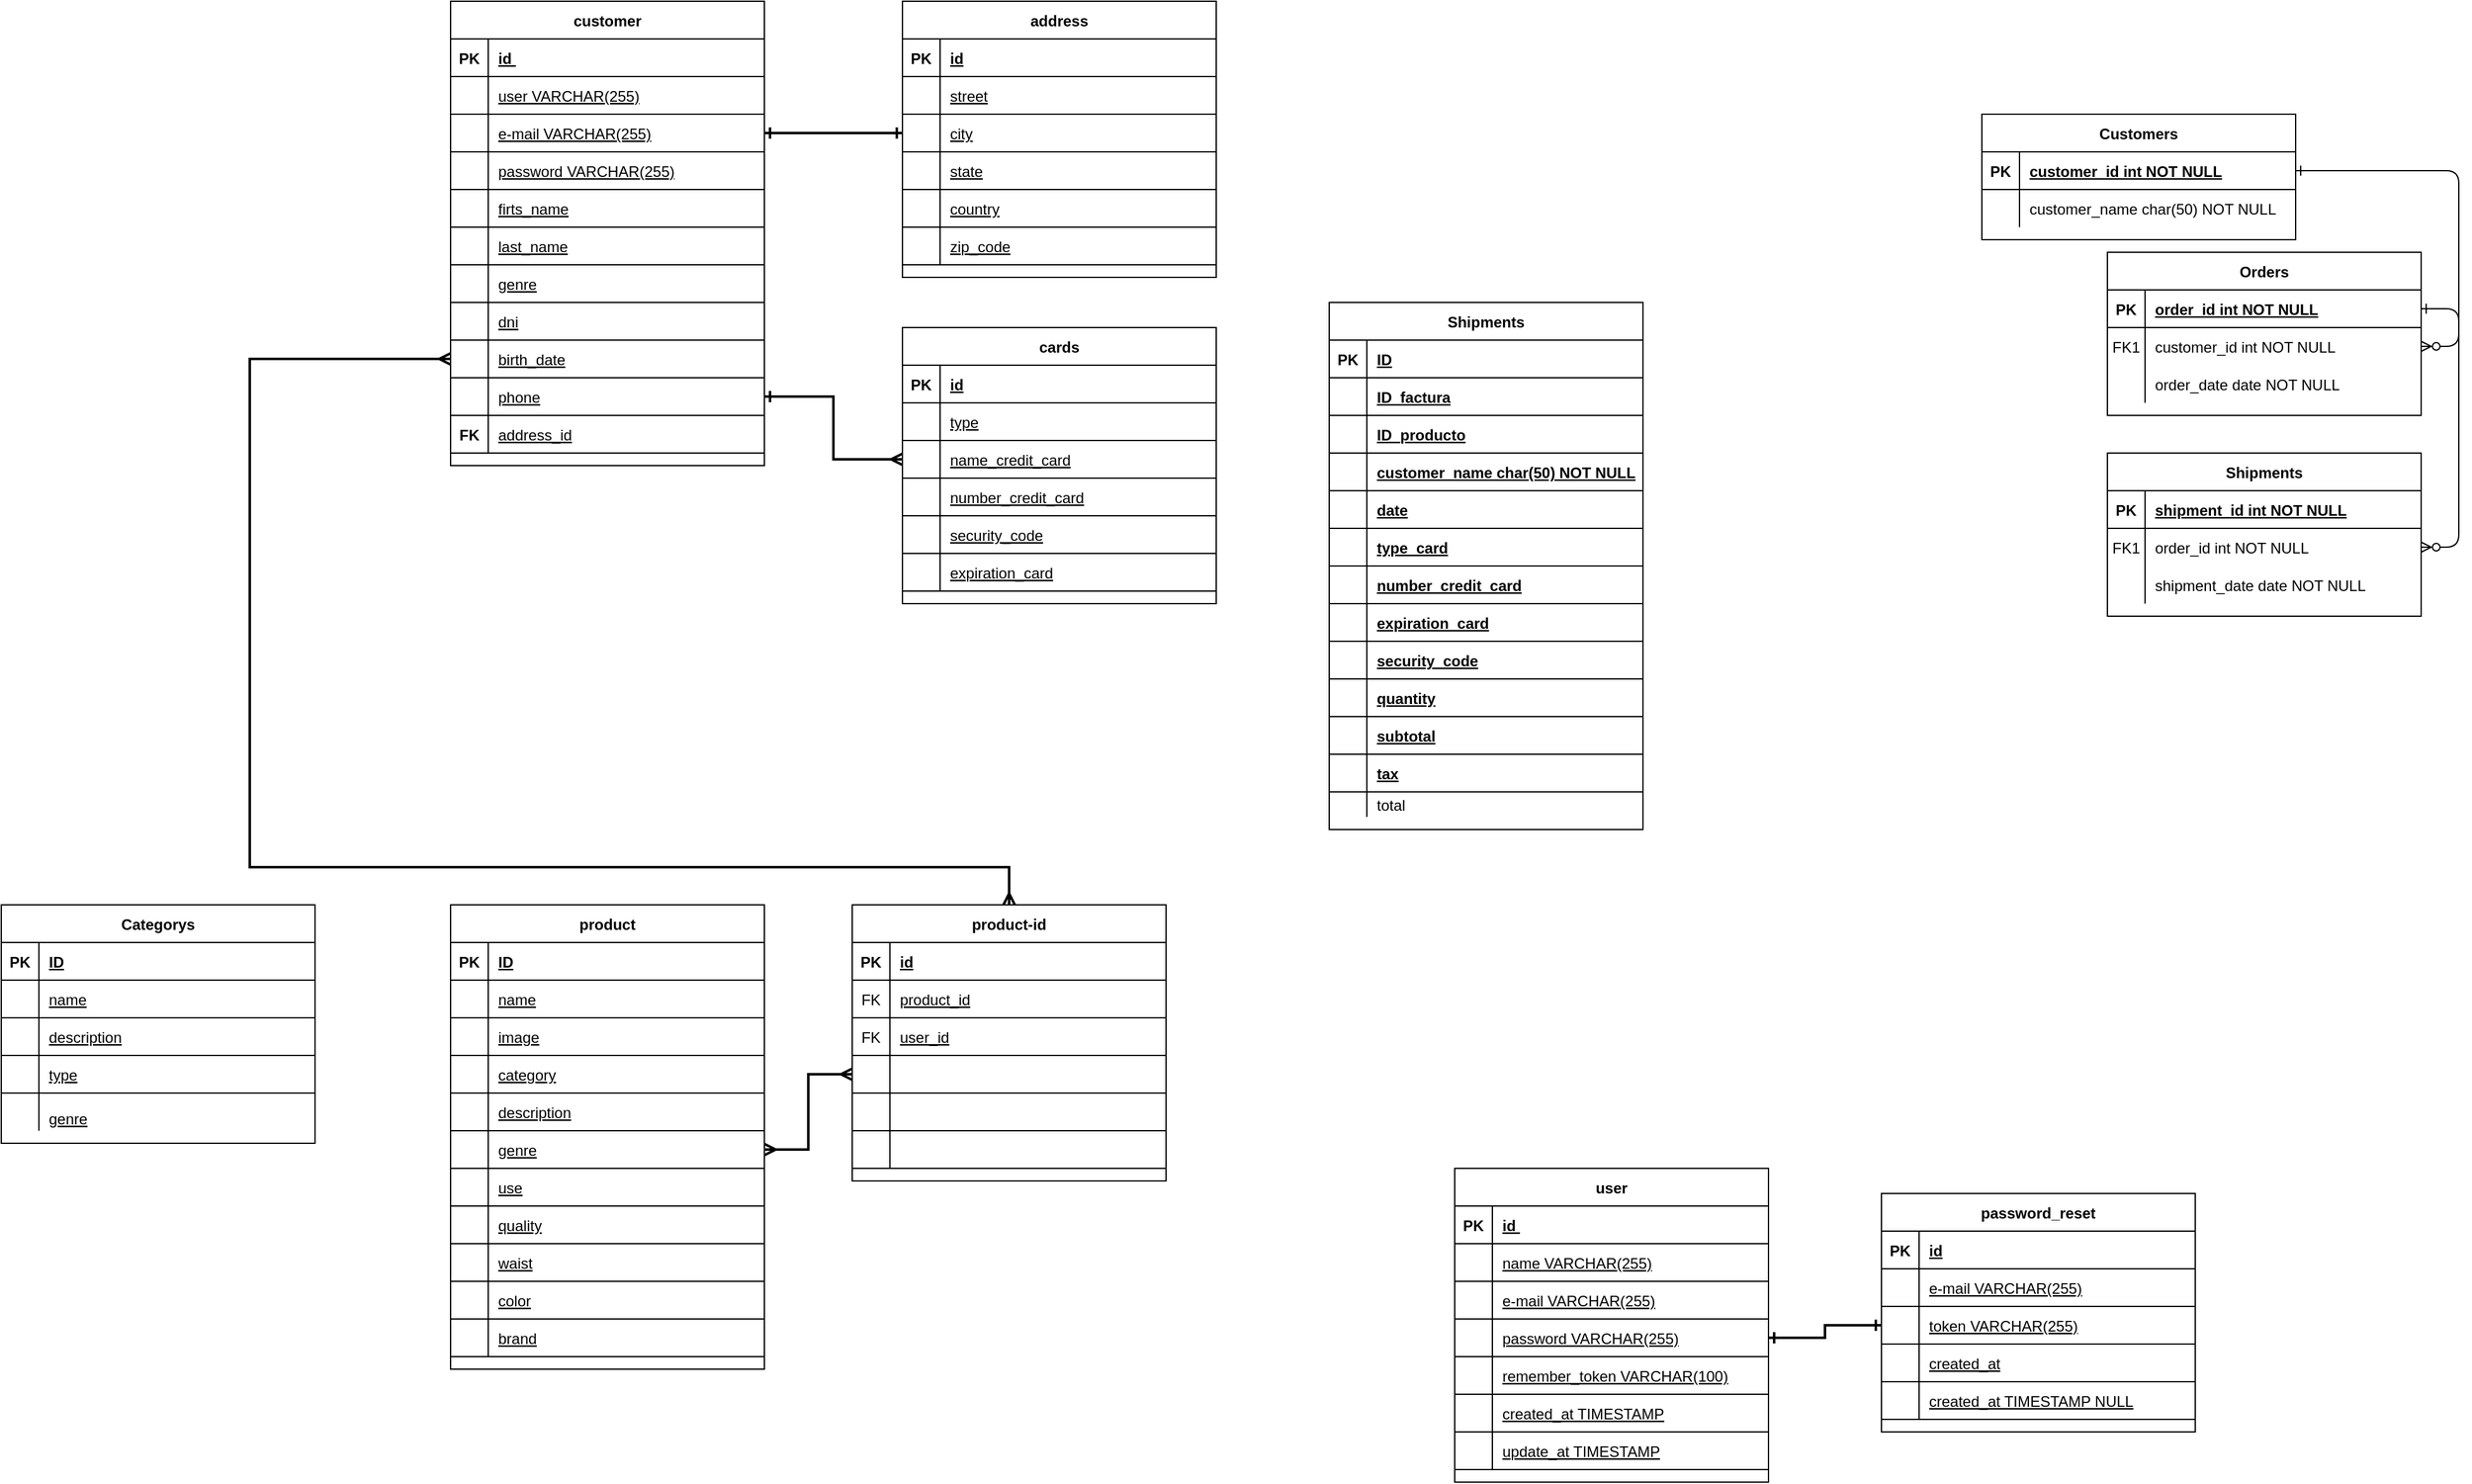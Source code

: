 <mxfile version="14.0.0" type="github">
  <diagram id="R2lEEEUBdFMjLlhIrx00" name="Page-1">
    <mxGraphModel dx="2090" dy="643" grid="1" gridSize="10" guides="1" tooltips="1" connect="1" arrows="1" fold="1" page="1" pageScale="1" pageWidth="850" pageHeight="1100" math="0" shadow="0" extFonts="Permanent Marker^https://fonts.googleapis.com/css?family=Permanent+Marker">
      <root>
        <mxCell id="0" />
        <mxCell id="1" parent="0" />
        <mxCell id="C-vyLk0tnHw3VtMMgP7b-1" value="" style="edgeStyle=entityRelationEdgeStyle;endArrow=ERzeroToMany;startArrow=ERone;endFill=1;startFill=0;" parent="1" source="C-vyLk0tnHw3VtMMgP7b-24" target="C-vyLk0tnHw3VtMMgP7b-6" edge="1">
          <mxGeometry width="100" height="100" relative="1" as="geometry">
            <mxPoint x="1490" y="950" as="sourcePoint" />
            <mxPoint x="1590" y="850" as="targetPoint" />
          </mxGeometry>
        </mxCell>
        <mxCell id="C-vyLk0tnHw3VtMMgP7b-12" value="" style="edgeStyle=entityRelationEdgeStyle;endArrow=ERzeroToMany;startArrow=ERone;endFill=1;startFill=0;" parent="1" source="C-vyLk0tnHw3VtMMgP7b-3" target="C-vyLk0tnHw3VtMMgP7b-17" edge="1">
          <mxGeometry width="100" height="100" relative="1" as="geometry">
            <mxPoint x="1550" y="410" as="sourcePoint" />
            <mxPoint x="1610" y="435" as="targetPoint" />
          </mxGeometry>
        </mxCell>
        <mxCell id="C-vyLk0tnHw3VtMMgP7b-2" value="Orders" style="shape=table;startSize=30;container=1;collapsible=1;childLayout=tableLayout;fixedRows=1;rowLines=0;fontStyle=1;align=center;resizeLast=1;" parent="1" vertex="1">
          <mxGeometry x="1600" y="350" width="250" height="130" as="geometry" />
        </mxCell>
        <mxCell id="C-vyLk0tnHw3VtMMgP7b-3" value="" style="shape=partialRectangle;collapsible=0;dropTarget=0;pointerEvents=0;fillColor=none;points=[[0,0.5],[1,0.5]];portConstraint=eastwest;top=0;left=0;right=0;bottom=1;" parent="C-vyLk0tnHw3VtMMgP7b-2" vertex="1">
          <mxGeometry y="30" width="250" height="30" as="geometry" />
        </mxCell>
        <mxCell id="C-vyLk0tnHw3VtMMgP7b-4" value="PK" style="shape=partialRectangle;overflow=hidden;connectable=0;fillColor=none;top=0;left=0;bottom=0;right=0;fontStyle=1;" parent="C-vyLk0tnHw3VtMMgP7b-3" vertex="1">
          <mxGeometry width="30" height="30" as="geometry" />
        </mxCell>
        <mxCell id="C-vyLk0tnHw3VtMMgP7b-5" value="order_id int NOT NULL " style="shape=partialRectangle;overflow=hidden;connectable=0;fillColor=none;top=0;left=0;bottom=0;right=0;align=left;spacingLeft=6;fontStyle=5;" parent="C-vyLk0tnHw3VtMMgP7b-3" vertex="1">
          <mxGeometry x="30" width="220" height="30" as="geometry" />
        </mxCell>
        <mxCell id="C-vyLk0tnHw3VtMMgP7b-6" value="" style="shape=partialRectangle;collapsible=0;dropTarget=0;pointerEvents=0;fillColor=none;points=[[0,0.5],[1,0.5]];portConstraint=eastwest;top=0;left=0;right=0;bottom=0;" parent="C-vyLk0tnHw3VtMMgP7b-2" vertex="1">
          <mxGeometry y="60" width="250" height="30" as="geometry" />
        </mxCell>
        <mxCell id="C-vyLk0tnHw3VtMMgP7b-7" value="FK1" style="shape=partialRectangle;overflow=hidden;connectable=0;fillColor=none;top=0;left=0;bottom=0;right=0;" parent="C-vyLk0tnHw3VtMMgP7b-6" vertex="1">
          <mxGeometry width="30" height="30" as="geometry" />
        </mxCell>
        <mxCell id="C-vyLk0tnHw3VtMMgP7b-8" value="customer_id int NOT NULL" style="shape=partialRectangle;overflow=hidden;connectable=0;fillColor=none;top=0;left=0;bottom=0;right=0;align=left;spacingLeft=6;" parent="C-vyLk0tnHw3VtMMgP7b-6" vertex="1">
          <mxGeometry x="30" width="220" height="30" as="geometry" />
        </mxCell>
        <mxCell id="C-vyLk0tnHw3VtMMgP7b-9" value="" style="shape=partialRectangle;collapsible=0;dropTarget=0;pointerEvents=0;fillColor=none;points=[[0,0.5],[1,0.5]];portConstraint=eastwest;top=0;left=0;right=0;bottom=0;" parent="C-vyLk0tnHw3VtMMgP7b-2" vertex="1">
          <mxGeometry y="90" width="250" height="30" as="geometry" />
        </mxCell>
        <mxCell id="C-vyLk0tnHw3VtMMgP7b-10" value="" style="shape=partialRectangle;overflow=hidden;connectable=0;fillColor=none;top=0;left=0;bottom=0;right=0;" parent="C-vyLk0tnHw3VtMMgP7b-9" vertex="1">
          <mxGeometry width="30" height="30" as="geometry" />
        </mxCell>
        <mxCell id="C-vyLk0tnHw3VtMMgP7b-11" value="order_date date NOT NULL" style="shape=partialRectangle;overflow=hidden;connectable=0;fillColor=none;top=0;left=0;bottom=0;right=0;align=left;spacingLeft=6;" parent="C-vyLk0tnHw3VtMMgP7b-9" vertex="1">
          <mxGeometry x="30" width="220" height="30" as="geometry" />
        </mxCell>
        <mxCell id="C-vyLk0tnHw3VtMMgP7b-13" value="Shipments" style="shape=table;startSize=30;container=1;collapsible=1;childLayout=tableLayout;fixedRows=1;rowLines=0;fontStyle=1;align=center;resizeLast=1;" parent="1" vertex="1">
          <mxGeometry x="1600" y="510" width="250" height="130" as="geometry" />
        </mxCell>
        <mxCell id="C-vyLk0tnHw3VtMMgP7b-14" value="" style="shape=partialRectangle;collapsible=0;dropTarget=0;pointerEvents=0;fillColor=none;points=[[0,0.5],[1,0.5]];portConstraint=eastwest;top=0;left=0;right=0;bottom=1;" parent="C-vyLk0tnHw3VtMMgP7b-13" vertex="1">
          <mxGeometry y="30" width="250" height="30" as="geometry" />
        </mxCell>
        <mxCell id="C-vyLk0tnHw3VtMMgP7b-15" value="PK" style="shape=partialRectangle;overflow=hidden;connectable=0;fillColor=none;top=0;left=0;bottom=0;right=0;fontStyle=1;" parent="C-vyLk0tnHw3VtMMgP7b-14" vertex="1">
          <mxGeometry width="30" height="30" as="geometry" />
        </mxCell>
        <mxCell id="C-vyLk0tnHw3VtMMgP7b-16" value="shipment_id int NOT NULL " style="shape=partialRectangle;overflow=hidden;connectable=0;fillColor=none;top=0;left=0;bottom=0;right=0;align=left;spacingLeft=6;fontStyle=5;" parent="C-vyLk0tnHw3VtMMgP7b-14" vertex="1">
          <mxGeometry x="30" width="220" height="30" as="geometry" />
        </mxCell>
        <mxCell id="C-vyLk0tnHw3VtMMgP7b-17" value="" style="shape=partialRectangle;collapsible=0;dropTarget=0;pointerEvents=0;fillColor=none;points=[[0,0.5],[1,0.5]];portConstraint=eastwest;top=0;left=0;right=0;bottom=0;" parent="C-vyLk0tnHw3VtMMgP7b-13" vertex="1">
          <mxGeometry y="60" width="250" height="30" as="geometry" />
        </mxCell>
        <mxCell id="C-vyLk0tnHw3VtMMgP7b-18" value="FK1" style="shape=partialRectangle;overflow=hidden;connectable=0;fillColor=none;top=0;left=0;bottom=0;right=0;" parent="C-vyLk0tnHw3VtMMgP7b-17" vertex="1">
          <mxGeometry width="30" height="30" as="geometry" />
        </mxCell>
        <mxCell id="C-vyLk0tnHw3VtMMgP7b-19" value="order_id int NOT NULL" style="shape=partialRectangle;overflow=hidden;connectable=0;fillColor=none;top=0;left=0;bottom=0;right=0;align=left;spacingLeft=6;" parent="C-vyLk0tnHw3VtMMgP7b-17" vertex="1">
          <mxGeometry x="30" width="220" height="30" as="geometry" />
        </mxCell>
        <mxCell id="C-vyLk0tnHw3VtMMgP7b-20" value="" style="shape=partialRectangle;collapsible=0;dropTarget=0;pointerEvents=0;fillColor=none;points=[[0,0.5],[1,0.5]];portConstraint=eastwest;top=0;left=0;right=0;bottom=0;" parent="C-vyLk0tnHw3VtMMgP7b-13" vertex="1">
          <mxGeometry y="90" width="250" height="30" as="geometry" />
        </mxCell>
        <mxCell id="C-vyLk0tnHw3VtMMgP7b-21" value="" style="shape=partialRectangle;overflow=hidden;connectable=0;fillColor=none;top=0;left=0;bottom=0;right=0;" parent="C-vyLk0tnHw3VtMMgP7b-20" vertex="1">
          <mxGeometry width="30" height="30" as="geometry" />
        </mxCell>
        <mxCell id="C-vyLk0tnHw3VtMMgP7b-22" value="shipment_date date NOT NULL" style="shape=partialRectangle;overflow=hidden;connectable=0;fillColor=none;top=0;left=0;bottom=0;right=0;align=left;spacingLeft=6;" parent="C-vyLk0tnHw3VtMMgP7b-20" vertex="1">
          <mxGeometry x="30" width="220" height="30" as="geometry" />
        </mxCell>
        <mxCell id="C-vyLk0tnHw3VtMMgP7b-23" value="Customers" style="shape=table;startSize=30;container=1;collapsible=1;childLayout=tableLayout;fixedRows=1;rowLines=0;fontStyle=1;align=center;resizeLast=1;" parent="1" vertex="1">
          <mxGeometry x="1500" y="240" width="250" height="100" as="geometry" />
        </mxCell>
        <mxCell id="C-vyLk0tnHw3VtMMgP7b-24" value="" style="shape=partialRectangle;collapsible=0;dropTarget=0;pointerEvents=0;fillColor=none;points=[[0,0.5],[1,0.5]];portConstraint=eastwest;top=0;left=0;right=0;bottom=1;" parent="C-vyLk0tnHw3VtMMgP7b-23" vertex="1">
          <mxGeometry y="30" width="250" height="30" as="geometry" />
        </mxCell>
        <mxCell id="C-vyLk0tnHw3VtMMgP7b-25" value="PK" style="shape=partialRectangle;overflow=hidden;connectable=0;fillColor=none;top=0;left=0;bottom=0;right=0;fontStyle=1;" parent="C-vyLk0tnHw3VtMMgP7b-24" vertex="1">
          <mxGeometry width="30" height="30" as="geometry" />
        </mxCell>
        <mxCell id="C-vyLk0tnHw3VtMMgP7b-26" value="customer_id int NOT NULL " style="shape=partialRectangle;overflow=hidden;connectable=0;fillColor=none;top=0;left=0;bottom=0;right=0;align=left;spacingLeft=6;fontStyle=5;" parent="C-vyLk0tnHw3VtMMgP7b-24" vertex="1">
          <mxGeometry x="30" width="220" height="30" as="geometry" />
        </mxCell>
        <mxCell id="C-vyLk0tnHw3VtMMgP7b-27" value="" style="shape=partialRectangle;collapsible=0;dropTarget=0;pointerEvents=0;fillColor=none;points=[[0,0.5],[1,0.5]];portConstraint=eastwest;top=0;left=0;right=0;bottom=0;" parent="C-vyLk0tnHw3VtMMgP7b-23" vertex="1">
          <mxGeometry y="60" width="250" height="30" as="geometry" />
        </mxCell>
        <mxCell id="C-vyLk0tnHw3VtMMgP7b-28" value="" style="shape=partialRectangle;overflow=hidden;connectable=0;fillColor=none;top=0;left=0;bottom=0;right=0;" parent="C-vyLk0tnHw3VtMMgP7b-27" vertex="1">
          <mxGeometry width="30" height="30" as="geometry" />
        </mxCell>
        <mxCell id="C-vyLk0tnHw3VtMMgP7b-29" value="customer_name char(50) NOT NULL" style="shape=partialRectangle;overflow=hidden;connectable=0;fillColor=none;top=0;left=0;bottom=0;right=0;align=left;spacingLeft=6;" parent="C-vyLk0tnHw3VtMMgP7b-27" vertex="1">
          <mxGeometry x="30" width="220" height="30" as="geometry" />
        </mxCell>
        <mxCell id="U9yivM3lDuAkU0NzyWBF-1" value="customer" style="shape=table;startSize=30;container=1;collapsible=1;childLayout=tableLayout;fixedRows=1;rowLines=0;fontStyle=1;align=center;resizeLast=1;" parent="1" vertex="1">
          <mxGeometry x="280" y="150" width="250" height="370" as="geometry" />
        </mxCell>
        <mxCell id="U9yivM3lDuAkU0NzyWBF-17" style="shape=partialRectangle;collapsible=0;dropTarget=0;pointerEvents=0;fillColor=none;points=[[0,0.5],[1,0.5]];portConstraint=eastwest;top=0;left=0;right=0;bottom=1;" parent="U9yivM3lDuAkU0NzyWBF-1" vertex="1">
          <mxGeometry y="30" width="250" height="30" as="geometry" />
        </mxCell>
        <mxCell id="U9yivM3lDuAkU0NzyWBF-18" value="PK" style="shape=partialRectangle;overflow=hidden;connectable=0;fillColor=none;top=0;left=0;bottom=0;right=0;fontStyle=1;" parent="U9yivM3lDuAkU0NzyWBF-17" vertex="1">
          <mxGeometry width="30" height="30" as="geometry" />
        </mxCell>
        <mxCell id="U9yivM3lDuAkU0NzyWBF-19" value="id " style="shape=partialRectangle;overflow=hidden;connectable=0;fillColor=none;top=0;left=0;bottom=0;right=0;align=left;spacingLeft=6;fontStyle=5;" parent="U9yivM3lDuAkU0NzyWBF-17" vertex="1">
          <mxGeometry x="30" width="220" height="30" as="geometry" />
        </mxCell>
        <mxCell id="U9yivM3lDuAkU0NzyWBF-23" style="shape=partialRectangle;collapsible=0;dropTarget=0;pointerEvents=0;fillColor=none;points=[[0,0.5],[1,0.5]];portConstraint=eastwest;top=0;left=0;right=0;bottom=1;fontStyle=0" parent="U9yivM3lDuAkU0NzyWBF-1" vertex="1">
          <mxGeometry y="60" width="250" height="30" as="geometry" />
        </mxCell>
        <mxCell id="U9yivM3lDuAkU0NzyWBF-24" style="shape=partialRectangle;overflow=hidden;connectable=0;fillColor=none;top=0;left=0;bottom=0;right=0;fontStyle=0;" parent="U9yivM3lDuAkU0NzyWBF-23" vertex="1">
          <mxGeometry width="30" height="30" as="geometry" />
        </mxCell>
        <mxCell id="U9yivM3lDuAkU0NzyWBF-25" value="user VARCHAR(255)" style="shape=partialRectangle;overflow=hidden;connectable=0;fillColor=none;top=0;left=0;bottom=0;right=0;align=left;spacingLeft=6;fontStyle=4;" parent="U9yivM3lDuAkU0NzyWBF-23" vertex="1">
          <mxGeometry x="30" width="220" height="30" as="geometry" />
        </mxCell>
        <mxCell id="U9yivM3lDuAkU0NzyWBF-26" style="shape=partialRectangle;collapsible=0;dropTarget=0;pointerEvents=0;fillColor=none;points=[[0,0.5],[1,0.5]];portConstraint=eastwest;top=0;left=0;right=0;bottom=1;fontStyle=0" parent="U9yivM3lDuAkU0NzyWBF-1" vertex="1">
          <mxGeometry y="90" width="250" height="30" as="geometry" />
        </mxCell>
        <mxCell id="U9yivM3lDuAkU0NzyWBF-27" style="shape=partialRectangle;overflow=hidden;connectable=0;fillColor=none;top=0;left=0;bottom=0;right=0;fontStyle=0;" parent="U9yivM3lDuAkU0NzyWBF-26" vertex="1">
          <mxGeometry width="30" height="30" as="geometry" />
        </mxCell>
        <mxCell id="U9yivM3lDuAkU0NzyWBF-28" value="e-mail VARCHAR(255)" style="shape=partialRectangle;overflow=hidden;connectable=0;fillColor=none;top=0;left=0;bottom=0;right=0;align=left;spacingLeft=6;fontStyle=4;" parent="U9yivM3lDuAkU0NzyWBF-26" vertex="1">
          <mxGeometry x="30" width="220" height="30" as="geometry" />
        </mxCell>
        <mxCell id="U9yivM3lDuAkU0NzyWBF-29" style="shape=partialRectangle;collapsible=0;dropTarget=0;pointerEvents=0;fillColor=none;points=[[0,0.5],[1,0.5]];portConstraint=eastwest;top=0;left=0;right=0;bottom=1;fontStyle=0" parent="U9yivM3lDuAkU0NzyWBF-1" vertex="1">
          <mxGeometry y="120" width="250" height="30" as="geometry" />
        </mxCell>
        <mxCell id="U9yivM3lDuAkU0NzyWBF-30" style="shape=partialRectangle;overflow=hidden;connectable=0;fillColor=none;top=0;left=0;bottom=0;right=0;fontStyle=0;" parent="U9yivM3lDuAkU0NzyWBF-29" vertex="1">
          <mxGeometry width="30" height="30" as="geometry" />
        </mxCell>
        <mxCell id="U9yivM3lDuAkU0NzyWBF-31" value="password VARCHAR(255)" style="shape=partialRectangle;overflow=hidden;connectable=0;fillColor=none;top=0;left=0;bottom=0;right=0;align=left;spacingLeft=6;fontStyle=4;" parent="U9yivM3lDuAkU0NzyWBF-29" vertex="1">
          <mxGeometry x="30" width="220" height="30" as="geometry" />
        </mxCell>
        <mxCell id="U9yivM3lDuAkU0NzyWBF-32" style="shape=partialRectangle;collapsible=0;dropTarget=0;pointerEvents=0;fillColor=none;points=[[0,0.5],[1,0.5]];portConstraint=eastwest;top=0;left=0;right=0;bottom=1;fontStyle=0" parent="U9yivM3lDuAkU0NzyWBF-1" vertex="1">
          <mxGeometry y="150" width="250" height="30" as="geometry" />
        </mxCell>
        <mxCell id="U9yivM3lDuAkU0NzyWBF-33" style="shape=partialRectangle;overflow=hidden;connectable=0;fillColor=none;top=0;left=0;bottom=0;right=0;fontStyle=0;" parent="U9yivM3lDuAkU0NzyWBF-32" vertex="1">
          <mxGeometry width="30" height="30" as="geometry" />
        </mxCell>
        <mxCell id="U9yivM3lDuAkU0NzyWBF-34" value="firts_name" style="shape=partialRectangle;overflow=hidden;connectable=0;fillColor=none;top=0;left=0;bottom=0;right=0;align=left;spacingLeft=6;fontStyle=4;" parent="U9yivM3lDuAkU0NzyWBF-32" vertex="1">
          <mxGeometry x="30" width="220" height="30" as="geometry" />
        </mxCell>
        <mxCell id="U9yivM3lDuAkU0NzyWBF-35" style="shape=partialRectangle;collapsible=0;dropTarget=0;pointerEvents=0;fillColor=none;points=[[0,0.5],[1,0.5]];portConstraint=eastwest;top=0;left=0;right=0;bottom=1;fontStyle=0" parent="U9yivM3lDuAkU0NzyWBF-1" vertex="1">
          <mxGeometry y="180" width="250" height="30" as="geometry" />
        </mxCell>
        <mxCell id="U9yivM3lDuAkU0NzyWBF-36" style="shape=partialRectangle;overflow=hidden;connectable=0;fillColor=none;top=0;left=0;bottom=0;right=0;fontStyle=0;" parent="U9yivM3lDuAkU0NzyWBF-35" vertex="1">
          <mxGeometry width="30" height="30" as="geometry" />
        </mxCell>
        <mxCell id="U9yivM3lDuAkU0NzyWBF-37" value="last_name" style="shape=partialRectangle;overflow=hidden;connectable=0;fillColor=none;top=0;left=0;bottom=0;right=0;align=left;spacingLeft=6;fontStyle=4;" parent="U9yivM3lDuAkU0NzyWBF-35" vertex="1">
          <mxGeometry x="30" width="220" height="30" as="geometry" />
        </mxCell>
        <mxCell id="U9yivM3lDuAkU0NzyWBF-38" style="shape=partialRectangle;collapsible=0;dropTarget=0;pointerEvents=0;fillColor=none;points=[[0,0.5],[1,0.5]];portConstraint=eastwest;top=0;left=0;right=0;bottom=1;fontStyle=0" parent="U9yivM3lDuAkU0NzyWBF-1" vertex="1">
          <mxGeometry y="210" width="250" height="30" as="geometry" />
        </mxCell>
        <mxCell id="U9yivM3lDuAkU0NzyWBF-39" style="shape=partialRectangle;overflow=hidden;connectable=0;fillColor=none;top=0;left=0;bottom=0;right=0;fontStyle=0;" parent="U9yivM3lDuAkU0NzyWBF-38" vertex="1">
          <mxGeometry width="30" height="30" as="geometry" />
        </mxCell>
        <mxCell id="U9yivM3lDuAkU0NzyWBF-40" value="genre" style="shape=partialRectangle;overflow=hidden;connectable=0;fillColor=none;top=0;left=0;bottom=0;right=0;align=left;spacingLeft=6;fontStyle=4;" parent="U9yivM3lDuAkU0NzyWBF-38" vertex="1">
          <mxGeometry x="30" width="220" height="30" as="geometry" />
        </mxCell>
        <mxCell id="U9yivM3lDuAkU0NzyWBF-41" style="shape=partialRectangle;collapsible=0;dropTarget=0;pointerEvents=0;fillColor=none;points=[[0,0.5],[1,0.5]];portConstraint=eastwest;top=0;left=0;right=0;bottom=1;fontStyle=0" parent="U9yivM3lDuAkU0NzyWBF-1" vertex="1">
          <mxGeometry y="240" width="250" height="30" as="geometry" />
        </mxCell>
        <mxCell id="U9yivM3lDuAkU0NzyWBF-42" style="shape=partialRectangle;overflow=hidden;connectable=0;fillColor=none;top=0;left=0;bottom=0;right=0;fontStyle=0;" parent="U9yivM3lDuAkU0NzyWBF-41" vertex="1">
          <mxGeometry width="30" height="30" as="geometry" />
        </mxCell>
        <mxCell id="U9yivM3lDuAkU0NzyWBF-43" value="dni" style="shape=partialRectangle;overflow=hidden;connectable=0;fillColor=none;top=0;left=0;bottom=0;right=0;align=left;spacingLeft=6;fontStyle=4;" parent="U9yivM3lDuAkU0NzyWBF-41" vertex="1">
          <mxGeometry x="30" width="220" height="30" as="geometry" />
        </mxCell>
        <mxCell id="U9yivM3lDuAkU0NzyWBF-44" style="shape=partialRectangle;collapsible=0;dropTarget=0;pointerEvents=0;fillColor=none;points=[[0,0.5],[1,0.5]];portConstraint=eastwest;top=0;left=0;right=0;bottom=1;fontStyle=0" parent="U9yivM3lDuAkU0NzyWBF-1" vertex="1">
          <mxGeometry y="270" width="250" height="30" as="geometry" />
        </mxCell>
        <mxCell id="U9yivM3lDuAkU0NzyWBF-45" style="shape=partialRectangle;overflow=hidden;connectable=0;fillColor=none;top=0;left=0;bottom=0;right=0;fontStyle=0;" parent="U9yivM3lDuAkU0NzyWBF-44" vertex="1">
          <mxGeometry width="30" height="30" as="geometry" />
        </mxCell>
        <mxCell id="U9yivM3lDuAkU0NzyWBF-46" value="birth_date" style="shape=partialRectangle;overflow=hidden;connectable=0;fillColor=none;top=0;left=0;bottom=0;right=0;align=left;spacingLeft=6;fontStyle=4;" parent="U9yivM3lDuAkU0NzyWBF-44" vertex="1">
          <mxGeometry x="30" width="220" height="30" as="geometry" />
        </mxCell>
        <mxCell id="U9yivM3lDuAkU0NzyWBF-11" style="shape=partialRectangle;collapsible=0;dropTarget=0;pointerEvents=0;fillColor=none;points=[[0,0.5],[1,0.5]];portConstraint=eastwest;top=0;left=0;right=0;bottom=1;fontStyle=0" parent="U9yivM3lDuAkU0NzyWBF-1" vertex="1">
          <mxGeometry y="300" width="250" height="30" as="geometry" />
        </mxCell>
        <mxCell id="U9yivM3lDuAkU0NzyWBF-12" style="shape=partialRectangle;overflow=hidden;connectable=0;fillColor=none;top=0;left=0;bottom=0;right=0;fontStyle=0;" parent="U9yivM3lDuAkU0NzyWBF-11" vertex="1">
          <mxGeometry width="30" height="30" as="geometry" />
        </mxCell>
        <mxCell id="U9yivM3lDuAkU0NzyWBF-13" value="phone" style="shape=partialRectangle;overflow=hidden;connectable=0;fillColor=none;top=0;left=0;bottom=0;right=0;align=left;spacingLeft=6;fontStyle=4;" parent="U9yivM3lDuAkU0NzyWBF-11" vertex="1">
          <mxGeometry x="30" width="220" height="30" as="geometry" />
        </mxCell>
        <mxCell id="2G1dGY_RyxvIGRLALi3S-51" style="shape=partialRectangle;collapsible=0;dropTarget=0;pointerEvents=0;fillColor=none;points=[[0,0.5],[1,0.5]];portConstraint=eastwest;top=0;left=0;right=0;bottom=1;fontStyle=0" parent="U9yivM3lDuAkU0NzyWBF-1" vertex="1">
          <mxGeometry y="330" width="250" height="30" as="geometry" />
        </mxCell>
        <mxCell id="2G1dGY_RyxvIGRLALi3S-52" value="FK" style="shape=partialRectangle;overflow=hidden;connectable=0;fillColor=none;top=0;left=0;bottom=0;right=0;fontStyle=1;labelBorderColor=none;" parent="2G1dGY_RyxvIGRLALi3S-51" vertex="1">
          <mxGeometry width="30" height="30" as="geometry" />
        </mxCell>
        <mxCell id="2G1dGY_RyxvIGRLALi3S-53" value="address_id" style="shape=partialRectangle;overflow=hidden;connectable=0;fillColor=none;top=0;left=0;bottom=0;right=0;align=left;spacingLeft=6;fontStyle=4;" parent="2G1dGY_RyxvIGRLALi3S-51" vertex="1">
          <mxGeometry x="30" width="220" height="30" as="geometry" />
        </mxCell>
        <mxCell id="U9yivM3lDuAkU0NzyWBF-68" value="product" style="shape=table;startSize=30;container=1;collapsible=1;childLayout=tableLayout;fixedRows=1;rowLines=0;fontStyle=1;align=center;resizeLast=1;" parent="1" vertex="1">
          <mxGeometry x="280" y="870" width="250" height="370" as="geometry" />
        </mxCell>
        <mxCell id="U9yivM3lDuAkU0NzyWBF-108" style="shape=partialRectangle;collapsible=0;dropTarget=0;pointerEvents=0;fillColor=none;points=[[0,0.5],[1,0.5]];portConstraint=eastwest;top=0;left=0;right=0;bottom=1;" parent="U9yivM3lDuAkU0NzyWBF-68" vertex="1">
          <mxGeometry y="30" width="250" height="30" as="geometry" />
        </mxCell>
        <mxCell id="U9yivM3lDuAkU0NzyWBF-109" value="PK" style="shape=partialRectangle;overflow=hidden;connectable=0;fillColor=none;top=0;left=0;bottom=0;right=0;fontStyle=1;" parent="U9yivM3lDuAkU0NzyWBF-108" vertex="1">
          <mxGeometry width="30" height="30" as="geometry" />
        </mxCell>
        <mxCell id="U9yivM3lDuAkU0NzyWBF-110" value="ID" style="shape=partialRectangle;overflow=hidden;connectable=0;fillColor=none;top=0;left=0;bottom=0;right=0;align=left;spacingLeft=6;fontStyle=5;" parent="U9yivM3lDuAkU0NzyWBF-108" vertex="1">
          <mxGeometry x="30" width="220" height="30" as="geometry" />
        </mxCell>
        <mxCell id="U9yivM3lDuAkU0NzyWBF-105" style="shape=partialRectangle;collapsible=0;dropTarget=0;pointerEvents=0;fillColor=none;points=[[0,0.5],[1,0.5]];portConstraint=eastwest;top=0;left=0;right=0;bottom=1;" parent="U9yivM3lDuAkU0NzyWBF-68" vertex="1">
          <mxGeometry y="60" width="250" height="30" as="geometry" />
        </mxCell>
        <mxCell id="U9yivM3lDuAkU0NzyWBF-106" style="shape=partialRectangle;overflow=hidden;connectable=0;fillColor=none;top=0;left=0;bottom=0;right=0;fontStyle=1;" parent="U9yivM3lDuAkU0NzyWBF-105" vertex="1">
          <mxGeometry width="30" height="30" as="geometry" />
        </mxCell>
        <mxCell id="U9yivM3lDuAkU0NzyWBF-107" value="name" style="shape=partialRectangle;overflow=hidden;connectable=0;fillColor=none;top=0;left=0;bottom=0;right=0;align=left;spacingLeft=6;fontStyle=4;" parent="U9yivM3lDuAkU0NzyWBF-105" vertex="1">
          <mxGeometry x="30" width="220" height="30" as="geometry" />
        </mxCell>
        <mxCell id="U9yivM3lDuAkU0NzyWBF-102" style="shape=partialRectangle;collapsible=0;dropTarget=0;pointerEvents=0;fillColor=none;points=[[0,0.5],[1,0.5]];portConstraint=eastwest;top=0;left=0;right=0;bottom=1;fontStyle=0" parent="U9yivM3lDuAkU0NzyWBF-68" vertex="1">
          <mxGeometry y="90" width="250" height="30" as="geometry" />
        </mxCell>
        <mxCell id="U9yivM3lDuAkU0NzyWBF-103" style="shape=partialRectangle;overflow=hidden;connectable=0;fillColor=none;top=0;left=0;bottom=0;right=0;fontStyle=0;" parent="U9yivM3lDuAkU0NzyWBF-102" vertex="1">
          <mxGeometry width="30" height="30" as="geometry" />
        </mxCell>
        <mxCell id="U9yivM3lDuAkU0NzyWBF-104" value="image" style="shape=partialRectangle;overflow=hidden;connectable=0;fillColor=none;top=0;left=0;bottom=0;right=0;align=left;spacingLeft=6;fontStyle=4;" parent="U9yivM3lDuAkU0NzyWBF-102" vertex="1">
          <mxGeometry x="30" width="220" height="30" as="geometry" />
        </mxCell>
        <mxCell id="U9yivM3lDuAkU0NzyWBF-99" style="shape=partialRectangle;collapsible=0;dropTarget=0;pointerEvents=0;fillColor=none;points=[[0,0.5],[1,0.5]];portConstraint=eastwest;top=0;left=0;right=0;bottom=1;fontStyle=0" parent="U9yivM3lDuAkU0NzyWBF-68" vertex="1">
          <mxGeometry y="120" width="250" height="30" as="geometry" />
        </mxCell>
        <mxCell id="U9yivM3lDuAkU0NzyWBF-100" style="shape=partialRectangle;overflow=hidden;connectable=0;fillColor=none;top=0;left=0;bottom=0;right=0;fontStyle=0;" parent="U9yivM3lDuAkU0NzyWBF-99" vertex="1">
          <mxGeometry width="30" height="30" as="geometry" />
        </mxCell>
        <mxCell id="U9yivM3lDuAkU0NzyWBF-101" value="category" style="shape=partialRectangle;overflow=hidden;connectable=0;fillColor=none;top=0;left=0;bottom=0;right=0;align=left;spacingLeft=6;fontStyle=4;" parent="U9yivM3lDuAkU0NzyWBF-99" vertex="1">
          <mxGeometry x="30" width="220" height="30" as="geometry" />
        </mxCell>
        <mxCell id="U9yivM3lDuAkU0NzyWBF-96" style="shape=partialRectangle;collapsible=0;dropTarget=0;pointerEvents=0;fillColor=none;points=[[0,0.5],[1,0.5]];portConstraint=eastwest;top=0;left=0;right=0;bottom=1;fontStyle=0" parent="U9yivM3lDuAkU0NzyWBF-68" vertex="1">
          <mxGeometry y="150" width="250" height="30" as="geometry" />
        </mxCell>
        <mxCell id="U9yivM3lDuAkU0NzyWBF-97" style="shape=partialRectangle;overflow=hidden;connectable=0;fillColor=none;top=0;left=0;bottom=0;right=0;fontStyle=0;" parent="U9yivM3lDuAkU0NzyWBF-96" vertex="1">
          <mxGeometry width="30" height="30" as="geometry" />
        </mxCell>
        <mxCell id="U9yivM3lDuAkU0NzyWBF-98" value="description" style="shape=partialRectangle;overflow=hidden;connectable=0;fillColor=none;top=0;left=0;bottom=0;right=0;align=left;spacingLeft=6;fontStyle=4;" parent="U9yivM3lDuAkU0NzyWBF-96" vertex="1">
          <mxGeometry x="30" width="220" height="30" as="geometry" />
        </mxCell>
        <mxCell id="U9yivM3lDuAkU0NzyWBF-93" style="shape=partialRectangle;collapsible=0;dropTarget=0;pointerEvents=0;fillColor=none;points=[[0,0.5],[1,0.5]];portConstraint=eastwest;top=0;left=0;right=0;bottom=1;fontStyle=0" parent="U9yivM3lDuAkU0NzyWBF-68" vertex="1">
          <mxGeometry y="180" width="250" height="30" as="geometry" />
        </mxCell>
        <mxCell id="U9yivM3lDuAkU0NzyWBF-94" style="shape=partialRectangle;overflow=hidden;connectable=0;fillColor=none;top=0;left=0;bottom=0;right=0;fontStyle=0;" parent="U9yivM3lDuAkU0NzyWBF-93" vertex="1">
          <mxGeometry width="30" height="30" as="geometry" />
        </mxCell>
        <mxCell id="U9yivM3lDuAkU0NzyWBF-95" value="genre" style="shape=partialRectangle;overflow=hidden;connectable=0;fillColor=none;top=0;left=0;bottom=0;right=0;align=left;spacingLeft=6;fontStyle=4;" parent="U9yivM3lDuAkU0NzyWBF-93" vertex="1">
          <mxGeometry x="30" width="220" height="30" as="geometry" />
        </mxCell>
        <mxCell id="U9yivM3lDuAkU0NzyWBF-90" style="shape=partialRectangle;collapsible=0;dropTarget=0;pointerEvents=0;fillColor=none;points=[[0,0.5],[1,0.5]];portConstraint=eastwest;top=0;left=0;right=0;bottom=1;fontStyle=0" parent="U9yivM3lDuAkU0NzyWBF-68" vertex="1">
          <mxGeometry y="210" width="250" height="30" as="geometry" />
        </mxCell>
        <mxCell id="U9yivM3lDuAkU0NzyWBF-91" style="shape=partialRectangle;overflow=hidden;connectable=0;fillColor=none;top=0;left=0;bottom=0;right=0;fontStyle=0;" parent="U9yivM3lDuAkU0NzyWBF-90" vertex="1">
          <mxGeometry width="30" height="30" as="geometry" />
        </mxCell>
        <mxCell id="U9yivM3lDuAkU0NzyWBF-92" value="use" style="shape=partialRectangle;overflow=hidden;connectable=0;fillColor=none;top=0;left=0;bottom=0;right=0;align=left;spacingLeft=6;fontStyle=4;" parent="U9yivM3lDuAkU0NzyWBF-90" vertex="1">
          <mxGeometry x="30" width="220" height="30" as="geometry" />
        </mxCell>
        <mxCell id="U9yivM3lDuAkU0NzyWBF-87" style="shape=partialRectangle;collapsible=0;dropTarget=0;pointerEvents=0;fillColor=none;points=[[0,0.5],[1,0.5]];portConstraint=eastwest;top=0;left=0;right=0;bottom=1;fontStyle=0" parent="U9yivM3lDuAkU0NzyWBF-68" vertex="1">
          <mxGeometry y="240" width="250" height="30" as="geometry" />
        </mxCell>
        <mxCell id="U9yivM3lDuAkU0NzyWBF-88" style="shape=partialRectangle;overflow=hidden;connectable=0;fillColor=none;top=0;left=0;bottom=0;right=0;fontStyle=0;" parent="U9yivM3lDuAkU0NzyWBF-87" vertex="1">
          <mxGeometry width="30" height="30" as="geometry" />
        </mxCell>
        <mxCell id="U9yivM3lDuAkU0NzyWBF-89" value="quality" style="shape=partialRectangle;overflow=hidden;connectable=0;fillColor=none;top=0;left=0;bottom=0;right=0;align=left;spacingLeft=6;fontStyle=4;" parent="U9yivM3lDuAkU0NzyWBF-87" vertex="1">
          <mxGeometry x="30" width="220" height="30" as="geometry" />
        </mxCell>
        <mxCell id="U9yivM3lDuAkU0NzyWBF-84" style="shape=partialRectangle;collapsible=0;dropTarget=0;pointerEvents=0;fillColor=none;points=[[0,0.5],[1,0.5]];portConstraint=eastwest;top=0;left=0;right=0;bottom=1;fontStyle=0" parent="U9yivM3lDuAkU0NzyWBF-68" vertex="1">
          <mxGeometry y="270" width="250" height="30" as="geometry" />
        </mxCell>
        <mxCell id="U9yivM3lDuAkU0NzyWBF-85" style="shape=partialRectangle;overflow=hidden;connectable=0;fillColor=none;top=0;left=0;bottom=0;right=0;fontStyle=0;" parent="U9yivM3lDuAkU0NzyWBF-84" vertex="1">
          <mxGeometry width="30" height="30" as="geometry" />
        </mxCell>
        <mxCell id="U9yivM3lDuAkU0NzyWBF-86" value="waist" style="shape=partialRectangle;overflow=hidden;connectable=0;fillColor=none;top=0;left=0;bottom=0;right=0;align=left;spacingLeft=6;fontStyle=4;" parent="U9yivM3lDuAkU0NzyWBF-84" vertex="1">
          <mxGeometry x="30" width="220" height="30" as="geometry" />
        </mxCell>
        <mxCell id="U9yivM3lDuAkU0NzyWBF-81" style="shape=partialRectangle;collapsible=0;dropTarget=0;pointerEvents=0;fillColor=none;points=[[0,0.5],[1,0.5]];portConstraint=eastwest;top=0;left=0;right=0;bottom=1;fontStyle=0" parent="U9yivM3lDuAkU0NzyWBF-68" vertex="1">
          <mxGeometry y="300" width="250" height="30" as="geometry" />
        </mxCell>
        <mxCell id="U9yivM3lDuAkU0NzyWBF-82" style="shape=partialRectangle;overflow=hidden;connectable=0;fillColor=none;top=0;left=0;bottom=0;right=0;fontStyle=0;" parent="U9yivM3lDuAkU0NzyWBF-81" vertex="1">
          <mxGeometry width="30" height="30" as="geometry" />
        </mxCell>
        <mxCell id="U9yivM3lDuAkU0NzyWBF-83" value="color" style="shape=partialRectangle;overflow=hidden;connectable=0;fillColor=none;top=0;left=0;bottom=0;right=0;align=left;spacingLeft=6;fontStyle=4;" parent="U9yivM3lDuAkU0NzyWBF-81" vertex="1">
          <mxGeometry x="30" width="220" height="30" as="geometry" />
        </mxCell>
        <mxCell id="U9yivM3lDuAkU0NzyWBF-69" value="" style="shape=partialRectangle;collapsible=0;dropTarget=0;pointerEvents=0;fillColor=none;points=[[0,0.5],[1,0.5]];portConstraint=eastwest;top=0;left=0;right=0;bottom=1;fontStyle=0" parent="U9yivM3lDuAkU0NzyWBF-68" vertex="1">
          <mxGeometry y="330" width="250" height="30" as="geometry" />
        </mxCell>
        <mxCell id="U9yivM3lDuAkU0NzyWBF-70" value="" style="shape=partialRectangle;overflow=hidden;connectable=0;fillColor=none;top=0;left=0;bottom=0;right=0;fontStyle=0;" parent="U9yivM3lDuAkU0NzyWBF-69" vertex="1">
          <mxGeometry width="30" height="30" as="geometry" />
        </mxCell>
        <mxCell id="U9yivM3lDuAkU0NzyWBF-71" value="brand" style="shape=partialRectangle;overflow=hidden;connectable=0;fillColor=none;top=0;left=0;bottom=0;right=0;align=left;spacingLeft=6;fontStyle=4;" parent="U9yivM3lDuAkU0NzyWBF-69" vertex="1">
          <mxGeometry x="30" width="220" height="30" as="geometry" />
        </mxCell>
        <mxCell id="U9yivM3lDuAkU0NzyWBF-112" value="Categorys" style="shape=table;startSize=30;container=1;collapsible=1;childLayout=tableLayout;fixedRows=1;rowLines=0;fontStyle=1;align=center;resizeLast=1;" parent="1" vertex="1">
          <mxGeometry x="-78" y="870" width="250" height="190" as="geometry" />
        </mxCell>
        <mxCell id="U9yivM3lDuAkU0NzyWBF-119" style="shape=partialRectangle;collapsible=0;dropTarget=0;pointerEvents=0;fillColor=none;points=[[0,0.5],[1,0.5]];portConstraint=eastwest;top=0;left=0;right=0;bottom=1;" parent="U9yivM3lDuAkU0NzyWBF-112" vertex="1">
          <mxGeometry y="30" width="250" height="30" as="geometry" />
        </mxCell>
        <mxCell id="U9yivM3lDuAkU0NzyWBF-120" value="PK" style="shape=partialRectangle;overflow=hidden;connectable=0;fillColor=none;top=0;left=0;bottom=0;right=0;fontStyle=1;" parent="U9yivM3lDuAkU0NzyWBF-119" vertex="1">
          <mxGeometry width="30" height="30" as="geometry" />
        </mxCell>
        <mxCell id="U9yivM3lDuAkU0NzyWBF-121" value="ID" style="shape=partialRectangle;overflow=hidden;connectable=0;fillColor=none;top=0;left=0;bottom=0;right=0;align=left;spacingLeft=6;fontStyle=5;" parent="U9yivM3lDuAkU0NzyWBF-119" vertex="1">
          <mxGeometry x="30" width="220" height="30" as="geometry" />
        </mxCell>
        <mxCell id="U9yivM3lDuAkU0NzyWBF-122" style="shape=partialRectangle;collapsible=0;dropTarget=0;pointerEvents=0;fillColor=none;points=[[0,0.5],[1,0.5]];portConstraint=eastwest;top=0;left=0;right=0;bottom=1;" parent="U9yivM3lDuAkU0NzyWBF-112" vertex="1">
          <mxGeometry y="60" width="250" height="30" as="geometry" />
        </mxCell>
        <mxCell id="U9yivM3lDuAkU0NzyWBF-123" style="shape=partialRectangle;overflow=hidden;connectable=0;fillColor=none;top=0;left=0;bottom=0;right=0;fontStyle=1;" parent="U9yivM3lDuAkU0NzyWBF-122" vertex="1">
          <mxGeometry width="30" height="30" as="geometry" />
        </mxCell>
        <mxCell id="U9yivM3lDuAkU0NzyWBF-124" value="name" style="shape=partialRectangle;overflow=hidden;connectable=0;fillColor=none;top=0;left=0;bottom=0;right=0;align=left;spacingLeft=6;fontStyle=4;" parent="U9yivM3lDuAkU0NzyWBF-122" vertex="1">
          <mxGeometry x="30" width="220" height="30" as="geometry" />
        </mxCell>
        <mxCell id="U9yivM3lDuAkU0NzyWBF-125" style="shape=partialRectangle;collapsible=0;dropTarget=0;pointerEvents=0;fillColor=none;points=[[0,0.5],[1,0.5]];portConstraint=eastwest;top=0;left=0;right=0;bottom=1;" parent="U9yivM3lDuAkU0NzyWBF-112" vertex="1">
          <mxGeometry y="90" width="250" height="30" as="geometry" />
        </mxCell>
        <mxCell id="U9yivM3lDuAkU0NzyWBF-126" style="shape=partialRectangle;overflow=hidden;connectable=0;fillColor=none;top=0;left=0;bottom=0;right=0;fontStyle=1;" parent="U9yivM3lDuAkU0NzyWBF-125" vertex="1">
          <mxGeometry width="30" height="30" as="geometry" />
        </mxCell>
        <mxCell id="U9yivM3lDuAkU0NzyWBF-127" style="shape=partialRectangle;overflow=hidden;connectable=0;fillColor=none;top=0;left=0;bottom=0;right=0;align=left;spacingLeft=6;fontStyle=5;" parent="U9yivM3lDuAkU0NzyWBF-125" vertex="1">
          <mxGeometry x="30" width="220" height="30" as="geometry" />
        </mxCell>
        <mxCell id="U9yivM3lDuAkU0NzyWBF-113" value="" style="shape=partialRectangle;collapsible=0;dropTarget=0;pointerEvents=0;fillColor=none;points=[[0,0.5],[1,0.5]];portConstraint=eastwest;top=0;left=0;right=0;bottom=1;" parent="U9yivM3lDuAkU0NzyWBF-112" vertex="1">
          <mxGeometry y="120" width="250" height="30" as="geometry" />
        </mxCell>
        <mxCell id="U9yivM3lDuAkU0NzyWBF-114" value="" style="shape=partialRectangle;overflow=hidden;connectable=0;fillColor=none;top=0;left=0;bottom=0;right=0;fontStyle=1;" parent="U9yivM3lDuAkU0NzyWBF-113" vertex="1">
          <mxGeometry width="30" height="30" as="geometry" />
        </mxCell>
        <mxCell id="U9yivM3lDuAkU0NzyWBF-115" value="" style="shape=partialRectangle;overflow=hidden;connectable=0;fillColor=none;top=0;left=0;bottom=0;right=0;align=left;spacingLeft=6;fontStyle=5;" parent="U9yivM3lDuAkU0NzyWBF-113" vertex="1">
          <mxGeometry x="30" width="220" height="30" as="geometry" />
        </mxCell>
        <mxCell id="U9yivM3lDuAkU0NzyWBF-116" value="" style="shape=partialRectangle;collapsible=0;dropTarget=0;pointerEvents=0;fillColor=none;points=[[0,0.5],[1,0.5]];portConstraint=eastwest;top=0;left=0;right=0;bottom=0;" parent="U9yivM3lDuAkU0NzyWBF-112" vertex="1">
          <mxGeometry y="150" width="250" height="30" as="geometry" />
        </mxCell>
        <mxCell id="U9yivM3lDuAkU0NzyWBF-117" value="" style="shape=partialRectangle;overflow=hidden;connectable=0;fillColor=none;top=0;left=0;bottom=0;right=0;" parent="U9yivM3lDuAkU0NzyWBF-116" vertex="1">
          <mxGeometry width="30" height="30" as="geometry" />
        </mxCell>
        <mxCell id="U9yivM3lDuAkU0NzyWBF-118" value="" style="shape=partialRectangle;overflow=hidden;connectable=0;fillColor=none;top=0;left=0;bottom=0;right=0;align=left;spacingLeft=6;" parent="U9yivM3lDuAkU0NzyWBF-116" vertex="1">
          <mxGeometry x="30" width="220" height="30" as="geometry" />
        </mxCell>
        <mxCell id="U9yivM3lDuAkU0NzyWBF-128" value="description" style="shape=partialRectangle;overflow=hidden;connectable=0;fillColor=none;top=0;left=0;bottom=0;right=0;align=left;spacingLeft=6;fontStyle=4;" parent="1" vertex="1">
          <mxGeometry x="-48" y="960" width="220" height="30" as="geometry" />
        </mxCell>
        <mxCell id="U9yivM3lDuAkU0NzyWBF-129" value="type" style="shape=partialRectangle;overflow=hidden;connectable=0;fillColor=none;top=0;left=0;bottom=0;right=0;align=left;spacingLeft=6;fontStyle=4;" parent="1" vertex="1">
          <mxGeometry x="-48" y="990" width="220" height="30" as="geometry" />
        </mxCell>
        <mxCell id="U9yivM3lDuAkU0NzyWBF-130" value="genre" style="shape=partialRectangle;overflow=hidden;connectable=0;fillColor=none;top=0;left=0;bottom=0;right=0;align=left;spacingLeft=6;fontStyle=4;" parent="1" vertex="1">
          <mxGeometry x="-48" y="1025" width="220" height="30" as="geometry" />
        </mxCell>
        <mxCell id="U9yivM3lDuAkU0NzyWBF-131" value="Shipments" style="shape=table;startSize=30;container=1;collapsible=1;childLayout=tableLayout;fixedRows=1;rowLines=0;fontStyle=1;align=center;resizeLast=1;" parent="1" vertex="1">
          <mxGeometry x="980" y="390" width="250" height="420" as="geometry" />
        </mxCell>
        <mxCell id="U9yivM3lDuAkU0NzyWBF-132" value="" style="shape=partialRectangle;collapsible=0;dropTarget=0;pointerEvents=0;fillColor=none;points=[[0,0.5],[1,0.5]];portConstraint=eastwest;top=0;left=0;right=0;bottom=1;" parent="U9yivM3lDuAkU0NzyWBF-131" vertex="1">
          <mxGeometry y="30" width="250" height="30" as="geometry" />
        </mxCell>
        <mxCell id="U9yivM3lDuAkU0NzyWBF-133" value="PK" style="shape=partialRectangle;overflow=hidden;connectable=0;fillColor=none;top=0;left=0;bottom=0;right=0;fontStyle=1;" parent="U9yivM3lDuAkU0NzyWBF-132" vertex="1">
          <mxGeometry width="30" height="30" as="geometry" />
        </mxCell>
        <mxCell id="U9yivM3lDuAkU0NzyWBF-134" value="ID" style="shape=partialRectangle;overflow=hidden;connectable=0;fillColor=none;top=0;left=0;bottom=0;right=0;align=left;spacingLeft=6;fontStyle=5;" parent="U9yivM3lDuAkU0NzyWBF-132" vertex="1">
          <mxGeometry x="30" width="220" height="30" as="geometry" />
        </mxCell>
        <mxCell id="U9yivM3lDuAkU0NzyWBF-138" style="shape=partialRectangle;collapsible=0;dropTarget=0;pointerEvents=0;fillColor=none;points=[[0,0.5],[1,0.5]];portConstraint=eastwest;top=0;left=0;right=0;bottom=1;" parent="U9yivM3lDuAkU0NzyWBF-131" vertex="1">
          <mxGeometry y="60" width="250" height="30" as="geometry" />
        </mxCell>
        <mxCell id="U9yivM3lDuAkU0NzyWBF-139" style="shape=partialRectangle;overflow=hidden;connectable=0;fillColor=none;top=0;left=0;bottom=0;right=0;fontStyle=1;" parent="U9yivM3lDuAkU0NzyWBF-138" vertex="1">
          <mxGeometry width="30" height="30" as="geometry" />
        </mxCell>
        <mxCell id="U9yivM3lDuAkU0NzyWBF-140" value="ID_factura" style="shape=partialRectangle;overflow=hidden;connectable=0;fillColor=none;top=0;left=0;bottom=0;right=0;align=left;spacingLeft=6;fontStyle=5;" parent="U9yivM3lDuAkU0NzyWBF-138" vertex="1">
          <mxGeometry x="30" width="220" height="30" as="geometry" />
        </mxCell>
        <mxCell id="U9yivM3lDuAkU0NzyWBF-141" style="shape=partialRectangle;collapsible=0;dropTarget=0;pointerEvents=0;fillColor=none;points=[[0,0.5],[1,0.5]];portConstraint=eastwest;top=0;left=0;right=0;bottom=1;" parent="U9yivM3lDuAkU0NzyWBF-131" vertex="1">
          <mxGeometry y="90" width="250" height="30" as="geometry" />
        </mxCell>
        <mxCell id="U9yivM3lDuAkU0NzyWBF-142" style="shape=partialRectangle;overflow=hidden;connectable=0;fillColor=none;top=0;left=0;bottom=0;right=0;fontStyle=1;" parent="U9yivM3lDuAkU0NzyWBF-141" vertex="1">
          <mxGeometry width="30" height="30" as="geometry" />
        </mxCell>
        <mxCell id="U9yivM3lDuAkU0NzyWBF-143" value="ID_producto" style="shape=partialRectangle;overflow=hidden;connectable=0;fillColor=none;top=0;left=0;bottom=0;right=0;align=left;spacingLeft=6;fontStyle=5;" parent="U9yivM3lDuAkU0NzyWBF-141" vertex="1">
          <mxGeometry x="30" width="220" height="30" as="geometry" />
        </mxCell>
        <mxCell id="U9yivM3lDuAkU0NzyWBF-144" style="shape=partialRectangle;collapsible=0;dropTarget=0;pointerEvents=0;fillColor=none;points=[[0,0.5],[1,0.5]];portConstraint=eastwest;top=0;left=0;right=0;bottom=1;" parent="U9yivM3lDuAkU0NzyWBF-131" vertex="1">
          <mxGeometry y="120" width="250" height="30" as="geometry" />
        </mxCell>
        <mxCell id="U9yivM3lDuAkU0NzyWBF-145" style="shape=partialRectangle;overflow=hidden;connectable=0;fillColor=none;top=0;left=0;bottom=0;right=0;fontStyle=1;" parent="U9yivM3lDuAkU0NzyWBF-144" vertex="1">
          <mxGeometry width="30" height="30" as="geometry" />
        </mxCell>
        <mxCell id="U9yivM3lDuAkU0NzyWBF-146" style="shape=partialRectangle;overflow=hidden;connectable=0;fillColor=none;top=0;left=0;bottom=0;right=0;align=left;spacingLeft=6;fontStyle=5;" parent="U9yivM3lDuAkU0NzyWBF-144" vertex="1">
          <mxGeometry x="30" width="220" height="30" as="geometry" />
        </mxCell>
        <mxCell id="U9yivM3lDuAkU0NzyWBF-147" style="shape=partialRectangle;collapsible=0;dropTarget=0;pointerEvents=0;fillColor=none;points=[[0,0.5],[1,0.5]];portConstraint=eastwest;top=0;left=0;right=0;bottom=1;" parent="U9yivM3lDuAkU0NzyWBF-131" vertex="1">
          <mxGeometry y="150" width="250" height="30" as="geometry" />
        </mxCell>
        <mxCell id="U9yivM3lDuAkU0NzyWBF-148" style="shape=partialRectangle;overflow=hidden;connectable=0;fillColor=none;top=0;left=0;bottom=0;right=0;fontStyle=1;" parent="U9yivM3lDuAkU0NzyWBF-147" vertex="1">
          <mxGeometry width="30" height="30" as="geometry" />
        </mxCell>
        <mxCell id="U9yivM3lDuAkU0NzyWBF-149" value="date" style="shape=partialRectangle;overflow=hidden;connectable=0;fillColor=none;top=0;left=0;bottom=0;right=0;align=left;spacingLeft=6;fontStyle=5;" parent="U9yivM3lDuAkU0NzyWBF-147" vertex="1">
          <mxGeometry x="30" width="220" height="30" as="geometry" />
        </mxCell>
        <mxCell id="U9yivM3lDuAkU0NzyWBF-150" style="shape=partialRectangle;collapsible=0;dropTarget=0;pointerEvents=0;fillColor=none;points=[[0,0.5],[1,0.5]];portConstraint=eastwest;top=0;left=0;right=0;bottom=1;" parent="U9yivM3lDuAkU0NzyWBF-131" vertex="1">
          <mxGeometry y="180" width="250" height="30" as="geometry" />
        </mxCell>
        <mxCell id="U9yivM3lDuAkU0NzyWBF-151" style="shape=partialRectangle;overflow=hidden;connectable=0;fillColor=none;top=0;left=0;bottom=0;right=0;fontStyle=1;" parent="U9yivM3lDuAkU0NzyWBF-150" vertex="1">
          <mxGeometry width="30" height="30" as="geometry" />
        </mxCell>
        <mxCell id="U9yivM3lDuAkU0NzyWBF-152" value="type_card" style="shape=partialRectangle;overflow=hidden;connectable=0;fillColor=none;top=0;left=0;bottom=0;right=0;align=left;spacingLeft=6;fontStyle=5;" parent="U9yivM3lDuAkU0NzyWBF-150" vertex="1">
          <mxGeometry x="30" width="220" height="30" as="geometry" />
        </mxCell>
        <mxCell id="U9yivM3lDuAkU0NzyWBF-153" style="shape=partialRectangle;collapsible=0;dropTarget=0;pointerEvents=0;fillColor=none;points=[[0,0.5],[1,0.5]];portConstraint=eastwest;top=0;left=0;right=0;bottom=1;" parent="U9yivM3lDuAkU0NzyWBF-131" vertex="1">
          <mxGeometry y="210" width="250" height="30" as="geometry" />
        </mxCell>
        <mxCell id="U9yivM3lDuAkU0NzyWBF-154" style="shape=partialRectangle;overflow=hidden;connectable=0;fillColor=none;top=0;left=0;bottom=0;right=0;fontStyle=1;" parent="U9yivM3lDuAkU0NzyWBF-153" vertex="1">
          <mxGeometry width="30" height="30" as="geometry" />
        </mxCell>
        <mxCell id="U9yivM3lDuAkU0NzyWBF-155" value="number_credit_card" style="shape=partialRectangle;overflow=hidden;connectable=0;fillColor=none;top=0;left=0;bottom=0;right=0;align=left;spacingLeft=6;fontStyle=5;" parent="U9yivM3lDuAkU0NzyWBF-153" vertex="1">
          <mxGeometry x="30" width="220" height="30" as="geometry" />
        </mxCell>
        <mxCell id="U9yivM3lDuAkU0NzyWBF-156" style="shape=partialRectangle;collapsible=0;dropTarget=0;pointerEvents=0;fillColor=none;points=[[0,0.5],[1,0.5]];portConstraint=eastwest;top=0;left=0;right=0;bottom=1;" parent="U9yivM3lDuAkU0NzyWBF-131" vertex="1">
          <mxGeometry y="240" width="250" height="30" as="geometry" />
        </mxCell>
        <mxCell id="U9yivM3lDuAkU0NzyWBF-157" style="shape=partialRectangle;overflow=hidden;connectable=0;fillColor=none;top=0;left=0;bottom=0;right=0;fontStyle=1;" parent="U9yivM3lDuAkU0NzyWBF-156" vertex="1">
          <mxGeometry width="30" height="30" as="geometry" />
        </mxCell>
        <mxCell id="U9yivM3lDuAkU0NzyWBF-158" value="expiration_card" style="shape=partialRectangle;overflow=hidden;connectable=0;fillColor=none;top=0;left=0;bottom=0;right=0;align=left;spacingLeft=6;fontStyle=5;" parent="U9yivM3lDuAkU0NzyWBF-156" vertex="1">
          <mxGeometry x="30" width="220" height="30" as="geometry" />
        </mxCell>
        <mxCell id="U9yivM3lDuAkU0NzyWBF-159" style="shape=partialRectangle;collapsible=0;dropTarget=0;pointerEvents=0;fillColor=none;points=[[0,0.5],[1,0.5]];portConstraint=eastwest;top=0;left=0;right=0;bottom=1;" parent="U9yivM3lDuAkU0NzyWBF-131" vertex="1">
          <mxGeometry y="270" width="250" height="30" as="geometry" />
        </mxCell>
        <mxCell id="U9yivM3lDuAkU0NzyWBF-160" style="shape=partialRectangle;overflow=hidden;connectable=0;fillColor=none;top=0;left=0;bottom=0;right=0;fontStyle=1;" parent="U9yivM3lDuAkU0NzyWBF-159" vertex="1">
          <mxGeometry width="30" height="30" as="geometry" />
        </mxCell>
        <mxCell id="U9yivM3lDuAkU0NzyWBF-161" value="security_code" style="shape=partialRectangle;overflow=hidden;connectable=0;fillColor=none;top=0;left=0;bottom=0;right=0;align=left;spacingLeft=6;fontStyle=5;" parent="U9yivM3lDuAkU0NzyWBF-159" vertex="1">
          <mxGeometry x="30" width="220" height="30" as="geometry" />
        </mxCell>
        <mxCell id="U9yivM3lDuAkU0NzyWBF-162" style="shape=partialRectangle;collapsible=0;dropTarget=0;pointerEvents=0;fillColor=none;points=[[0,0.5],[1,0.5]];portConstraint=eastwest;top=0;left=0;right=0;bottom=1;" parent="U9yivM3lDuAkU0NzyWBF-131" vertex="1">
          <mxGeometry y="300" width="250" height="30" as="geometry" />
        </mxCell>
        <mxCell id="U9yivM3lDuAkU0NzyWBF-163" style="shape=partialRectangle;overflow=hidden;connectable=0;fillColor=none;top=0;left=0;bottom=0;right=0;fontStyle=1;" parent="U9yivM3lDuAkU0NzyWBF-162" vertex="1">
          <mxGeometry width="30" height="30" as="geometry" />
        </mxCell>
        <mxCell id="U9yivM3lDuAkU0NzyWBF-164" value="quantity" style="shape=partialRectangle;overflow=hidden;connectable=0;fillColor=none;top=0;left=0;bottom=0;right=0;align=left;spacingLeft=6;fontStyle=5;" parent="U9yivM3lDuAkU0NzyWBF-162" vertex="1">
          <mxGeometry x="30" width="220" height="30" as="geometry" />
        </mxCell>
        <mxCell id="U9yivM3lDuAkU0NzyWBF-165" style="shape=partialRectangle;collapsible=0;dropTarget=0;pointerEvents=0;fillColor=none;points=[[0,0.5],[1,0.5]];portConstraint=eastwest;top=0;left=0;right=0;bottom=1;" parent="U9yivM3lDuAkU0NzyWBF-131" vertex="1">
          <mxGeometry y="330" width="250" height="30" as="geometry" />
        </mxCell>
        <mxCell id="U9yivM3lDuAkU0NzyWBF-166" style="shape=partialRectangle;overflow=hidden;connectable=0;fillColor=none;top=0;left=0;bottom=0;right=0;fontStyle=1;" parent="U9yivM3lDuAkU0NzyWBF-165" vertex="1">
          <mxGeometry width="30" height="30" as="geometry" />
        </mxCell>
        <mxCell id="U9yivM3lDuAkU0NzyWBF-167" value="subtotal" style="shape=partialRectangle;overflow=hidden;connectable=0;fillColor=none;top=0;left=0;bottom=0;right=0;align=left;spacingLeft=6;fontStyle=5;" parent="U9yivM3lDuAkU0NzyWBF-165" vertex="1">
          <mxGeometry x="30" width="220" height="30" as="geometry" />
        </mxCell>
        <mxCell id="U9yivM3lDuAkU0NzyWBF-168" style="shape=partialRectangle;collapsible=0;dropTarget=0;pointerEvents=0;fillColor=none;points=[[0,0.5],[1,0.5]];portConstraint=eastwest;top=0;left=0;right=0;bottom=1;" parent="U9yivM3lDuAkU0NzyWBF-131" vertex="1">
          <mxGeometry y="360" width="250" height="30" as="geometry" />
        </mxCell>
        <mxCell id="U9yivM3lDuAkU0NzyWBF-169" style="shape=partialRectangle;overflow=hidden;connectable=0;fillColor=none;top=0;left=0;bottom=0;right=0;fontStyle=1;" parent="U9yivM3lDuAkU0NzyWBF-168" vertex="1">
          <mxGeometry width="30" height="30" as="geometry" />
        </mxCell>
        <mxCell id="U9yivM3lDuAkU0NzyWBF-170" value="tax" style="shape=partialRectangle;overflow=hidden;connectable=0;fillColor=none;top=0;left=0;bottom=0;right=0;align=left;spacingLeft=6;fontStyle=5;" parent="U9yivM3lDuAkU0NzyWBF-168" vertex="1">
          <mxGeometry x="30" width="220" height="30" as="geometry" />
        </mxCell>
        <mxCell id="U9yivM3lDuAkU0NzyWBF-135" value="" style="shape=partialRectangle;collapsible=0;dropTarget=0;pointerEvents=0;fillColor=none;points=[[0,0.5],[1,0.5]];portConstraint=eastwest;top=0;left=0;right=0;bottom=0;" parent="U9yivM3lDuAkU0NzyWBF-131" vertex="1">
          <mxGeometry y="390" width="250" height="20" as="geometry" />
        </mxCell>
        <mxCell id="U9yivM3lDuAkU0NzyWBF-136" value="" style="shape=partialRectangle;overflow=hidden;connectable=0;fillColor=none;top=0;left=0;bottom=0;right=0;" parent="U9yivM3lDuAkU0NzyWBF-135" vertex="1">
          <mxGeometry width="30" height="20" as="geometry" />
        </mxCell>
        <mxCell id="U9yivM3lDuAkU0NzyWBF-137" value="total" style="shape=partialRectangle;overflow=hidden;connectable=0;fillColor=none;top=0;left=0;bottom=0;right=0;align=left;spacingLeft=6;" parent="U9yivM3lDuAkU0NzyWBF-135" vertex="1">
          <mxGeometry x="30" width="220" height="20" as="geometry" />
        </mxCell>
        <mxCell id="U9yivM3lDuAkU0NzyWBF-172" value="customer_name char(50) NOT NULL" style="shape=partialRectangle;overflow=hidden;connectable=0;fillColor=none;top=0;left=0;bottom=0;right=0;align=left;spacingLeft=6;fontStyle=5;" parent="1" vertex="1">
          <mxGeometry x="1010" y="510" width="220" height="30" as="geometry" />
        </mxCell>
        <mxCell id="2G1dGY_RyxvIGRLALi3S-1" value="cards" style="shape=table;startSize=30;container=1;collapsible=1;childLayout=tableLayout;fixedRows=1;rowLines=0;fontStyle=1;align=center;resizeLast=1;" parent="1" vertex="1">
          <mxGeometry x="640" y="410" width="250" height="220" as="geometry" />
        </mxCell>
        <mxCell id="2G1dGY_RyxvIGRLALi3S-2" style="shape=partialRectangle;collapsible=0;dropTarget=0;pointerEvents=0;fillColor=none;points=[[0,0.5],[1,0.5]];portConstraint=eastwest;top=0;left=0;right=0;bottom=1;" parent="2G1dGY_RyxvIGRLALi3S-1" vertex="1">
          <mxGeometry y="30" width="250" height="30" as="geometry" />
        </mxCell>
        <mxCell id="2G1dGY_RyxvIGRLALi3S-3" value="PK" style="shape=partialRectangle;overflow=hidden;connectable=0;fillColor=none;top=0;left=0;bottom=0;right=0;fontStyle=1;" parent="2G1dGY_RyxvIGRLALi3S-2" vertex="1">
          <mxGeometry width="30" height="30" as="geometry" />
        </mxCell>
        <mxCell id="2G1dGY_RyxvIGRLALi3S-4" value="id" style="shape=partialRectangle;overflow=hidden;connectable=0;fillColor=none;top=0;left=0;bottom=0;right=0;align=left;spacingLeft=6;fontStyle=5;" parent="2G1dGY_RyxvIGRLALi3S-2" vertex="1">
          <mxGeometry x="30" width="220" height="30" as="geometry" />
        </mxCell>
        <mxCell id="2G1dGY_RyxvIGRLALi3S-29" style="shape=partialRectangle;collapsible=0;dropTarget=0;pointerEvents=0;fillColor=none;points=[[0,0.5],[1,0.5]];portConstraint=eastwest;top=0;left=0;right=0;bottom=1;fontStyle=0" parent="2G1dGY_RyxvIGRLALi3S-1" vertex="1">
          <mxGeometry y="60" width="250" height="30" as="geometry" />
        </mxCell>
        <mxCell id="2G1dGY_RyxvIGRLALi3S-30" style="shape=partialRectangle;overflow=hidden;connectable=0;fillColor=none;top=0;left=0;bottom=0;right=0;fontStyle=0;" parent="2G1dGY_RyxvIGRLALi3S-29" vertex="1">
          <mxGeometry width="30" height="30" as="geometry" />
        </mxCell>
        <mxCell id="2G1dGY_RyxvIGRLALi3S-31" value="type" style="shape=partialRectangle;overflow=hidden;connectable=0;fillColor=none;top=0;left=0;bottom=0;right=0;align=left;spacingLeft=6;fontStyle=4;" parent="2G1dGY_RyxvIGRLALi3S-29" vertex="1">
          <mxGeometry x="30" width="220" height="30" as="geometry" />
        </mxCell>
        <mxCell id="2G1dGY_RyxvIGRLALi3S-32" style="shape=partialRectangle;collapsible=0;dropTarget=0;pointerEvents=0;fillColor=none;points=[[0,0.5],[1,0.5]];portConstraint=eastwest;top=0;left=0;right=0;bottom=1;fontStyle=0" parent="2G1dGY_RyxvIGRLALi3S-1" vertex="1">
          <mxGeometry y="90" width="250" height="30" as="geometry" />
        </mxCell>
        <mxCell id="2G1dGY_RyxvIGRLALi3S-33" style="shape=partialRectangle;overflow=hidden;connectable=0;fillColor=none;top=0;left=0;bottom=0;right=0;fontStyle=0;" parent="2G1dGY_RyxvIGRLALi3S-32" vertex="1">
          <mxGeometry width="30" height="30" as="geometry" />
        </mxCell>
        <mxCell id="2G1dGY_RyxvIGRLALi3S-34" value="" style="shape=partialRectangle;overflow=hidden;connectable=0;fillColor=none;top=0;left=0;bottom=0;right=0;align=left;spacingLeft=6;fontStyle=4;" parent="2G1dGY_RyxvIGRLALi3S-32" vertex="1">
          <mxGeometry x="30" width="220" height="30" as="geometry" />
        </mxCell>
        <mxCell id="2G1dGY_RyxvIGRLALi3S-35" style="shape=partialRectangle;collapsible=0;dropTarget=0;pointerEvents=0;fillColor=none;points=[[0,0.5],[1,0.5]];portConstraint=eastwest;top=0;left=0;right=0;bottom=1;fontStyle=0" parent="2G1dGY_RyxvIGRLALi3S-1" vertex="1">
          <mxGeometry y="120" width="250" height="30" as="geometry" />
        </mxCell>
        <mxCell id="2G1dGY_RyxvIGRLALi3S-36" style="shape=partialRectangle;overflow=hidden;connectable=0;fillColor=none;top=0;left=0;bottom=0;right=0;fontStyle=0;" parent="2G1dGY_RyxvIGRLALi3S-35" vertex="1">
          <mxGeometry width="30" height="30" as="geometry" />
        </mxCell>
        <mxCell id="2G1dGY_RyxvIGRLALi3S-37" value="" style="shape=partialRectangle;overflow=hidden;connectable=0;fillColor=none;top=0;left=0;bottom=0;right=0;align=left;spacingLeft=6;fontStyle=4;" parent="2G1dGY_RyxvIGRLALi3S-35" vertex="1">
          <mxGeometry x="30" width="220" height="30" as="geometry" />
        </mxCell>
        <mxCell id="2G1dGY_RyxvIGRLALi3S-38" style="shape=partialRectangle;collapsible=0;dropTarget=0;pointerEvents=0;fillColor=none;points=[[0,0.5],[1,0.5]];portConstraint=eastwest;top=0;left=0;right=0;bottom=1;fontStyle=0" parent="2G1dGY_RyxvIGRLALi3S-1" vertex="1">
          <mxGeometry y="150" width="250" height="30" as="geometry" />
        </mxCell>
        <mxCell id="2G1dGY_RyxvIGRLALi3S-39" style="shape=partialRectangle;overflow=hidden;connectable=0;fillColor=none;top=0;left=0;bottom=0;right=0;fontStyle=0;" parent="2G1dGY_RyxvIGRLALi3S-38" vertex="1">
          <mxGeometry width="30" height="30" as="geometry" />
        </mxCell>
        <mxCell id="2G1dGY_RyxvIGRLALi3S-40" value="" style="shape=partialRectangle;overflow=hidden;connectable=0;fillColor=none;top=0;left=0;bottom=0;right=0;align=left;spacingLeft=6;fontStyle=4;" parent="2G1dGY_RyxvIGRLALi3S-38" vertex="1">
          <mxGeometry x="30" width="220" height="30" as="geometry" />
        </mxCell>
        <mxCell id="2G1dGY_RyxvIGRLALi3S-41" style="shape=partialRectangle;collapsible=0;dropTarget=0;pointerEvents=0;fillColor=none;points=[[0,0.5],[1,0.5]];portConstraint=eastwest;top=0;left=0;right=0;bottom=1;fontStyle=0" parent="2G1dGY_RyxvIGRLALi3S-1" vertex="1">
          <mxGeometry y="180" width="250" height="30" as="geometry" />
        </mxCell>
        <mxCell id="2G1dGY_RyxvIGRLALi3S-42" style="shape=partialRectangle;overflow=hidden;connectable=0;fillColor=none;top=0;left=0;bottom=0;right=0;fontStyle=0;" parent="2G1dGY_RyxvIGRLALi3S-41" vertex="1">
          <mxGeometry width="30" height="30" as="geometry" />
        </mxCell>
        <mxCell id="2G1dGY_RyxvIGRLALi3S-43" value="" style="shape=partialRectangle;overflow=hidden;connectable=0;fillColor=none;top=0;left=0;bottom=0;right=0;align=left;spacingLeft=6;fontStyle=4;" parent="2G1dGY_RyxvIGRLALi3S-41" vertex="1">
          <mxGeometry x="30" width="220" height="30" as="geometry" />
        </mxCell>
        <mxCell id="2G1dGY_RyxvIGRLALi3S-50" style="edgeStyle=orthogonalEdgeStyle;rounded=0;orthogonalLoop=1;jettySize=auto;html=1;entryX=1;entryY=0.5;entryDx=0;entryDy=0;startArrow=ERone;startFill=0;endArrow=ERone;endFill=0;strokeWidth=2;exitX=0;exitY=0.5;exitDx=0;exitDy=0;" parent="1" source="dqL9ZJr4XGqaQcNECpL9-10" target="U9yivM3lDuAkU0NzyWBF-26" edge="1">
          <mxGeometry relative="1" as="geometry" />
        </mxCell>
        <mxCell id="dqL9ZJr4XGqaQcNECpL9-3" value="address" style="shape=table;startSize=30;container=1;collapsible=1;childLayout=tableLayout;fixedRows=1;rowLines=0;fontStyle=1;align=center;resizeLast=1;" vertex="1" parent="1">
          <mxGeometry x="640" y="150" width="250" height="220" as="geometry" />
        </mxCell>
        <mxCell id="dqL9ZJr4XGqaQcNECpL9-4" style="shape=partialRectangle;collapsible=0;dropTarget=0;pointerEvents=0;fillColor=none;points=[[0,0.5],[1,0.5]];portConstraint=eastwest;top=0;left=0;right=0;bottom=1;" vertex="1" parent="dqL9ZJr4XGqaQcNECpL9-3">
          <mxGeometry y="30" width="250" height="30" as="geometry" />
        </mxCell>
        <mxCell id="dqL9ZJr4XGqaQcNECpL9-5" value="PK" style="shape=partialRectangle;overflow=hidden;connectable=0;fillColor=none;top=0;left=0;bottom=0;right=0;fontStyle=1;" vertex="1" parent="dqL9ZJr4XGqaQcNECpL9-4">
          <mxGeometry width="30" height="30" as="geometry" />
        </mxCell>
        <mxCell id="dqL9ZJr4XGqaQcNECpL9-6" value="id" style="shape=partialRectangle;overflow=hidden;connectable=0;fillColor=none;top=0;left=0;bottom=0;right=0;align=left;spacingLeft=6;fontStyle=5;" vertex="1" parent="dqL9ZJr4XGqaQcNECpL9-4">
          <mxGeometry x="30" width="220" height="30" as="geometry" />
        </mxCell>
        <mxCell id="dqL9ZJr4XGqaQcNECpL9-7" style="shape=partialRectangle;collapsible=0;dropTarget=0;pointerEvents=0;fillColor=none;points=[[0,0.5],[1,0.5]];portConstraint=eastwest;top=0;left=0;right=0;bottom=1;fontStyle=0" vertex="1" parent="dqL9ZJr4XGqaQcNECpL9-3">
          <mxGeometry y="60" width="250" height="30" as="geometry" />
        </mxCell>
        <mxCell id="dqL9ZJr4XGqaQcNECpL9-8" style="shape=partialRectangle;overflow=hidden;connectable=0;fillColor=none;top=0;left=0;bottom=0;right=0;fontStyle=0;" vertex="1" parent="dqL9ZJr4XGqaQcNECpL9-7">
          <mxGeometry width="30" height="30" as="geometry" />
        </mxCell>
        <mxCell id="dqL9ZJr4XGqaQcNECpL9-9" value="street" style="shape=partialRectangle;overflow=hidden;connectable=0;fillColor=none;top=0;left=0;bottom=0;right=0;align=left;spacingLeft=6;fontStyle=4;" vertex="1" parent="dqL9ZJr4XGqaQcNECpL9-7">
          <mxGeometry x="30" width="220" height="30" as="geometry" />
        </mxCell>
        <mxCell id="dqL9ZJr4XGqaQcNECpL9-10" style="shape=partialRectangle;collapsible=0;dropTarget=0;pointerEvents=0;fillColor=none;points=[[0,0.5],[1,0.5]];portConstraint=eastwest;top=0;left=0;right=0;bottom=1;fontStyle=0" vertex="1" parent="dqL9ZJr4XGqaQcNECpL9-3">
          <mxGeometry y="90" width="250" height="30" as="geometry" />
        </mxCell>
        <mxCell id="dqL9ZJr4XGqaQcNECpL9-11" style="shape=partialRectangle;overflow=hidden;connectable=0;fillColor=none;top=0;left=0;bottom=0;right=0;fontStyle=0;" vertex="1" parent="dqL9ZJr4XGqaQcNECpL9-10">
          <mxGeometry width="30" height="30" as="geometry" />
        </mxCell>
        <mxCell id="dqL9ZJr4XGqaQcNECpL9-12" value="city" style="shape=partialRectangle;overflow=hidden;connectable=0;fillColor=none;top=0;left=0;bottom=0;right=0;align=left;spacingLeft=6;fontStyle=4;" vertex="1" parent="dqL9ZJr4XGqaQcNECpL9-10">
          <mxGeometry x="30" width="220" height="30" as="geometry" />
        </mxCell>
        <mxCell id="dqL9ZJr4XGqaQcNECpL9-13" style="shape=partialRectangle;collapsible=0;dropTarget=0;pointerEvents=0;fillColor=none;points=[[0,0.5],[1,0.5]];portConstraint=eastwest;top=0;left=0;right=0;bottom=1;fontStyle=0" vertex="1" parent="dqL9ZJr4XGqaQcNECpL9-3">
          <mxGeometry y="120" width="250" height="30" as="geometry" />
        </mxCell>
        <mxCell id="dqL9ZJr4XGqaQcNECpL9-14" style="shape=partialRectangle;overflow=hidden;connectable=0;fillColor=none;top=0;left=0;bottom=0;right=0;fontStyle=0;" vertex="1" parent="dqL9ZJr4XGqaQcNECpL9-13">
          <mxGeometry width="30" height="30" as="geometry" />
        </mxCell>
        <mxCell id="dqL9ZJr4XGqaQcNECpL9-15" value="state" style="shape=partialRectangle;overflow=hidden;connectable=0;fillColor=none;top=0;left=0;bottom=0;right=0;align=left;spacingLeft=6;fontStyle=4;" vertex="1" parent="dqL9ZJr4XGqaQcNECpL9-13">
          <mxGeometry x="30" width="220" height="30" as="geometry" />
        </mxCell>
        <mxCell id="dqL9ZJr4XGqaQcNECpL9-16" style="shape=partialRectangle;collapsible=0;dropTarget=0;pointerEvents=0;fillColor=none;points=[[0,0.5],[1,0.5]];portConstraint=eastwest;top=0;left=0;right=0;bottom=1;fontStyle=0" vertex="1" parent="dqL9ZJr4XGqaQcNECpL9-3">
          <mxGeometry y="150" width="250" height="30" as="geometry" />
        </mxCell>
        <mxCell id="dqL9ZJr4XGqaQcNECpL9-17" style="shape=partialRectangle;overflow=hidden;connectable=0;fillColor=none;top=0;left=0;bottom=0;right=0;fontStyle=0;" vertex="1" parent="dqL9ZJr4XGqaQcNECpL9-16">
          <mxGeometry width="30" height="30" as="geometry" />
        </mxCell>
        <mxCell id="dqL9ZJr4XGqaQcNECpL9-18" value="country" style="shape=partialRectangle;overflow=hidden;connectable=0;fillColor=none;top=0;left=0;bottom=0;right=0;align=left;spacingLeft=6;fontStyle=4;" vertex="1" parent="dqL9ZJr4XGqaQcNECpL9-16">
          <mxGeometry x="30" width="220" height="30" as="geometry" />
        </mxCell>
        <mxCell id="dqL9ZJr4XGqaQcNECpL9-19" style="shape=partialRectangle;collapsible=0;dropTarget=0;pointerEvents=0;fillColor=none;points=[[0,0.5],[1,0.5]];portConstraint=eastwest;top=0;left=0;right=0;bottom=1;fontStyle=0" vertex="1" parent="dqL9ZJr4XGqaQcNECpL9-3">
          <mxGeometry y="180" width="250" height="30" as="geometry" />
        </mxCell>
        <mxCell id="dqL9ZJr4XGqaQcNECpL9-20" style="shape=partialRectangle;overflow=hidden;connectable=0;fillColor=none;top=0;left=0;bottom=0;right=0;fontStyle=0;" vertex="1" parent="dqL9ZJr4XGqaQcNECpL9-19">
          <mxGeometry width="30" height="30" as="geometry" />
        </mxCell>
        <mxCell id="dqL9ZJr4XGqaQcNECpL9-21" value="zip_code" style="shape=partialRectangle;overflow=hidden;connectable=0;fillColor=none;top=0;left=0;bottom=0;right=0;align=left;spacingLeft=6;fontStyle=4;" vertex="1" parent="dqL9ZJr4XGqaQcNECpL9-19">
          <mxGeometry x="30" width="220" height="30" as="geometry" />
        </mxCell>
        <mxCell id="dqL9ZJr4XGqaQcNECpL9-22" value="number_credit_card" style="shape=partialRectangle;overflow=hidden;connectable=0;fillColor=none;top=0;left=0;bottom=0;right=0;align=left;spacingLeft=6;fontStyle=4;" vertex="1" parent="1">
          <mxGeometry x="670" y="530" width="220" height="30" as="geometry" />
        </mxCell>
        <mxCell id="dqL9ZJr4XGqaQcNECpL9-23" value="name_credit_card" style="shape=partialRectangle;overflow=hidden;connectable=0;fillColor=none;top=0;left=0;bottom=0;right=0;align=left;spacingLeft=6;fontStyle=4;" vertex="1" parent="1">
          <mxGeometry x="670" y="500" width="220" height="30" as="geometry" />
        </mxCell>
        <mxCell id="dqL9ZJr4XGqaQcNECpL9-24" value="expiration_card" style="shape=partialRectangle;overflow=hidden;connectable=0;fillColor=none;top=0;left=0;bottom=0;right=0;align=left;spacingLeft=6;fontStyle=4;" vertex="1" parent="1">
          <mxGeometry x="670" y="590" width="220" height="30" as="geometry" />
        </mxCell>
        <mxCell id="dqL9ZJr4XGqaQcNECpL9-25" value="security_code" style="shape=partialRectangle;overflow=hidden;connectable=0;fillColor=none;top=0;left=0;bottom=0;right=0;align=left;spacingLeft=6;fontStyle=4;" vertex="1" parent="1">
          <mxGeometry x="670" y="560" width="220" height="30" as="geometry" />
        </mxCell>
        <mxCell id="dqL9ZJr4XGqaQcNECpL9-26" style="edgeStyle=orthogonalEdgeStyle;rounded=0;orthogonalLoop=1;jettySize=auto;html=1;entryX=1;entryY=0.5;entryDx=0;entryDy=0;startArrow=ERmany;startFill=0;endArrow=ERone;endFill=0;strokeWidth=2;exitX=0;exitY=0.5;exitDx=0;exitDy=0;" edge="1" parent="1" source="2G1dGY_RyxvIGRLALi3S-32" target="U9yivM3lDuAkU0NzyWBF-11">
          <mxGeometry relative="1" as="geometry">
            <mxPoint x="410" y="590" as="sourcePoint" />
            <mxPoint x="280" y="580" as="targetPoint" />
          </mxGeometry>
        </mxCell>
        <mxCell id="dqL9ZJr4XGqaQcNECpL9-27" value="product-id" style="shape=table;startSize=30;container=1;collapsible=1;childLayout=tableLayout;fixedRows=1;rowLines=0;fontStyle=1;align=center;resizeLast=1;" vertex="1" parent="1">
          <mxGeometry x="600" y="870" width="250" height="220" as="geometry" />
        </mxCell>
        <mxCell id="dqL9ZJr4XGqaQcNECpL9-28" style="shape=partialRectangle;collapsible=0;dropTarget=0;pointerEvents=0;fillColor=none;points=[[0,0.5],[1,0.5]];portConstraint=eastwest;top=0;left=0;right=0;bottom=1;" vertex="1" parent="dqL9ZJr4XGqaQcNECpL9-27">
          <mxGeometry y="30" width="250" height="30" as="geometry" />
        </mxCell>
        <mxCell id="dqL9ZJr4XGqaQcNECpL9-29" value="PK" style="shape=partialRectangle;overflow=hidden;connectable=0;fillColor=none;top=0;left=0;bottom=0;right=0;fontStyle=1;" vertex="1" parent="dqL9ZJr4XGqaQcNECpL9-28">
          <mxGeometry width="30" height="30" as="geometry" />
        </mxCell>
        <mxCell id="dqL9ZJr4XGqaQcNECpL9-30" value="id" style="shape=partialRectangle;overflow=hidden;connectable=0;fillColor=none;top=0;left=0;bottom=0;right=0;align=left;spacingLeft=6;fontStyle=5;" vertex="1" parent="dqL9ZJr4XGqaQcNECpL9-28">
          <mxGeometry x="30" width="220" height="30" as="geometry" />
        </mxCell>
        <mxCell id="dqL9ZJr4XGqaQcNECpL9-31" style="shape=partialRectangle;collapsible=0;dropTarget=0;pointerEvents=0;fillColor=none;points=[[0,0.5],[1,0.5]];portConstraint=eastwest;top=0;left=0;right=0;bottom=1;fontStyle=0" vertex="1" parent="dqL9ZJr4XGqaQcNECpL9-27">
          <mxGeometry y="60" width="250" height="30" as="geometry" />
        </mxCell>
        <mxCell id="dqL9ZJr4XGqaQcNECpL9-32" value="FK" style="shape=partialRectangle;overflow=hidden;connectable=0;fillColor=none;top=0;left=0;bottom=0;right=0;fontStyle=0;" vertex="1" parent="dqL9ZJr4XGqaQcNECpL9-31">
          <mxGeometry width="30" height="30" as="geometry" />
        </mxCell>
        <mxCell id="dqL9ZJr4XGqaQcNECpL9-33" value="product_id" style="shape=partialRectangle;overflow=hidden;connectable=0;fillColor=none;top=0;left=0;bottom=0;right=0;align=left;spacingLeft=6;fontStyle=4;" vertex="1" parent="dqL9ZJr4XGqaQcNECpL9-31">
          <mxGeometry x="30" width="220" height="30" as="geometry" />
        </mxCell>
        <mxCell id="dqL9ZJr4XGqaQcNECpL9-34" style="shape=partialRectangle;collapsible=0;dropTarget=0;pointerEvents=0;fillColor=none;points=[[0,0.5],[1,0.5]];portConstraint=eastwest;top=0;left=0;right=0;bottom=1;fontStyle=0" vertex="1" parent="dqL9ZJr4XGqaQcNECpL9-27">
          <mxGeometry y="90" width="250" height="30" as="geometry" />
        </mxCell>
        <mxCell id="dqL9ZJr4XGqaQcNECpL9-35" value="FK" style="shape=partialRectangle;overflow=hidden;connectable=0;fillColor=none;top=0;left=0;bottom=0;right=0;fontStyle=0;" vertex="1" parent="dqL9ZJr4XGqaQcNECpL9-34">
          <mxGeometry width="30" height="30" as="geometry" />
        </mxCell>
        <mxCell id="dqL9ZJr4XGqaQcNECpL9-36" value="user_id" style="shape=partialRectangle;overflow=hidden;connectable=0;fillColor=none;top=0;left=0;bottom=0;right=0;align=left;spacingLeft=6;fontStyle=4;" vertex="1" parent="dqL9ZJr4XGqaQcNECpL9-34">
          <mxGeometry x="30" width="220" height="30" as="geometry" />
        </mxCell>
        <mxCell id="dqL9ZJr4XGqaQcNECpL9-37" style="shape=partialRectangle;collapsible=0;dropTarget=0;pointerEvents=0;fillColor=none;points=[[0,0.5],[1,0.5]];portConstraint=eastwest;top=0;left=0;right=0;bottom=1;fontStyle=0" vertex="1" parent="dqL9ZJr4XGqaQcNECpL9-27">
          <mxGeometry y="120" width="250" height="30" as="geometry" />
        </mxCell>
        <mxCell id="dqL9ZJr4XGqaQcNECpL9-38" style="shape=partialRectangle;overflow=hidden;connectable=0;fillColor=none;top=0;left=0;bottom=0;right=0;fontStyle=0;" vertex="1" parent="dqL9ZJr4XGqaQcNECpL9-37">
          <mxGeometry width="30" height="30" as="geometry" />
        </mxCell>
        <mxCell id="dqL9ZJr4XGqaQcNECpL9-39" value="" style="shape=partialRectangle;overflow=hidden;connectable=0;fillColor=none;top=0;left=0;bottom=0;right=0;align=left;spacingLeft=6;fontStyle=4;" vertex="1" parent="dqL9ZJr4XGqaQcNECpL9-37">
          <mxGeometry x="30" width="220" height="30" as="geometry" />
        </mxCell>
        <mxCell id="dqL9ZJr4XGqaQcNECpL9-40" style="shape=partialRectangle;collapsible=0;dropTarget=0;pointerEvents=0;fillColor=none;points=[[0,0.5],[1,0.5]];portConstraint=eastwest;top=0;left=0;right=0;bottom=1;fontStyle=0" vertex="1" parent="dqL9ZJr4XGqaQcNECpL9-27">
          <mxGeometry y="150" width="250" height="30" as="geometry" />
        </mxCell>
        <mxCell id="dqL9ZJr4XGqaQcNECpL9-41" style="shape=partialRectangle;overflow=hidden;connectable=0;fillColor=none;top=0;left=0;bottom=0;right=0;fontStyle=0;" vertex="1" parent="dqL9ZJr4XGqaQcNECpL9-40">
          <mxGeometry width="30" height="30" as="geometry" />
        </mxCell>
        <mxCell id="dqL9ZJr4XGqaQcNECpL9-42" value="" style="shape=partialRectangle;overflow=hidden;connectable=0;fillColor=none;top=0;left=0;bottom=0;right=0;align=left;spacingLeft=6;fontStyle=4;" vertex="1" parent="dqL9ZJr4XGqaQcNECpL9-40">
          <mxGeometry x="30" width="220" height="30" as="geometry" />
        </mxCell>
        <mxCell id="dqL9ZJr4XGqaQcNECpL9-43" style="shape=partialRectangle;collapsible=0;dropTarget=0;pointerEvents=0;fillColor=none;points=[[0,0.5],[1,0.5]];portConstraint=eastwest;top=0;left=0;right=0;bottom=1;fontStyle=0" vertex="1" parent="dqL9ZJr4XGqaQcNECpL9-27">
          <mxGeometry y="180" width="250" height="30" as="geometry" />
        </mxCell>
        <mxCell id="dqL9ZJr4XGqaQcNECpL9-44" style="shape=partialRectangle;overflow=hidden;connectable=0;fillColor=none;top=0;left=0;bottom=0;right=0;fontStyle=0;" vertex="1" parent="dqL9ZJr4XGqaQcNECpL9-43">
          <mxGeometry width="30" height="30" as="geometry" />
        </mxCell>
        <mxCell id="dqL9ZJr4XGqaQcNECpL9-45" value="" style="shape=partialRectangle;overflow=hidden;connectable=0;fillColor=none;top=0;left=0;bottom=0;right=0;align=left;spacingLeft=6;fontStyle=4;" vertex="1" parent="dqL9ZJr4XGqaQcNECpL9-43">
          <mxGeometry x="30" width="220" height="30" as="geometry" />
        </mxCell>
        <mxCell id="dqL9ZJr4XGqaQcNECpL9-65" value="password_reset" style="shape=table;startSize=30;container=1;collapsible=1;childLayout=tableLayout;fixedRows=1;rowLines=0;fontStyle=1;align=center;resizeLast=1;" vertex="1" parent="1">
          <mxGeometry x="1420" y="1100" width="250" height="190" as="geometry" />
        </mxCell>
        <mxCell id="dqL9ZJr4XGqaQcNECpL9-66" style="shape=partialRectangle;collapsible=0;dropTarget=0;pointerEvents=0;fillColor=none;points=[[0,0.5],[1,0.5]];portConstraint=eastwest;top=0;left=0;right=0;bottom=1;" vertex="1" parent="dqL9ZJr4XGqaQcNECpL9-65">
          <mxGeometry y="30" width="250" height="30" as="geometry" />
        </mxCell>
        <mxCell id="dqL9ZJr4XGqaQcNECpL9-67" value="PK" style="shape=partialRectangle;overflow=hidden;connectable=0;fillColor=none;top=0;left=0;bottom=0;right=0;fontStyle=1;" vertex="1" parent="dqL9ZJr4XGqaQcNECpL9-66">
          <mxGeometry width="30" height="30" as="geometry" />
        </mxCell>
        <mxCell id="dqL9ZJr4XGqaQcNECpL9-68" value="id" style="shape=partialRectangle;overflow=hidden;connectable=0;fillColor=none;top=0;left=0;bottom=0;right=0;align=left;spacingLeft=6;fontStyle=5;" vertex="1" parent="dqL9ZJr4XGqaQcNECpL9-66">
          <mxGeometry x="30" width="220" height="30" as="geometry" />
        </mxCell>
        <mxCell id="dqL9ZJr4XGqaQcNECpL9-69" style="shape=partialRectangle;collapsible=0;dropTarget=0;pointerEvents=0;fillColor=none;points=[[0,0.5],[1,0.5]];portConstraint=eastwest;top=0;left=0;right=0;bottom=1;fontStyle=0" vertex="1" parent="dqL9ZJr4XGqaQcNECpL9-65">
          <mxGeometry y="60" width="250" height="30" as="geometry" />
        </mxCell>
        <mxCell id="dqL9ZJr4XGqaQcNECpL9-70" style="shape=partialRectangle;overflow=hidden;connectable=0;fillColor=none;top=0;left=0;bottom=0;right=0;fontStyle=0;" vertex="1" parent="dqL9ZJr4XGqaQcNECpL9-69">
          <mxGeometry width="30" height="30" as="geometry" />
        </mxCell>
        <mxCell id="dqL9ZJr4XGqaQcNECpL9-71" value="e-mail VARCHAR(255)" style="shape=partialRectangle;overflow=hidden;connectable=0;fillColor=none;top=0;left=0;bottom=0;right=0;align=left;spacingLeft=6;fontStyle=4;" vertex="1" parent="dqL9ZJr4XGqaQcNECpL9-69">
          <mxGeometry x="30" width="220" height="30" as="geometry" />
        </mxCell>
        <mxCell id="dqL9ZJr4XGqaQcNECpL9-72" style="shape=partialRectangle;collapsible=0;dropTarget=0;pointerEvents=0;fillColor=none;points=[[0,0.5],[1,0.5]];portConstraint=eastwest;top=0;left=0;right=0;bottom=1;fontStyle=0" vertex="1" parent="dqL9ZJr4XGqaQcNECpL9-65">
          <mxGeometry y="90" width="250" height="30" as="geometry" />
        </mxCell>
        <mxCell id="dqL9ZJr4XGqaQcNECpL9-73" style="shape=partialRectangle;overflow=hidden;connectable=0;fillColor=none;top=0;left=0;bottom=0;right=0;fontStyle=0;" vertex="1" parent="dqL9ZJr4XGqaQcNECpL9-72">
          <mxGeometry width="30" height="30" as="geometry" />
        </mxCell>
        <mxCell id="dqL9ZJr4XGqaQcNECpL9-74" value="token VARCHAR(255)" style="shape=partialRectangle;overflow=hidden;connectable=0;fillColor=none;top=0;left=0;bottom=0;right=0;align=left;spacingLeft=6;fontStyle=4;" vertex="1" parent="dqL9ZJr4XGqaQcNECpL9-72">
          <mxGeometry x="30" width="220" height="30" as="geometry" />
        </mxCell>
        <mxCell id="dqL9ZJr4XGqaQcNECpL9-75" style="shape=partialRectangle;collapsible=0;dropTarget=0;pointerEvents=0;fillColor=none;points=[[0,0.5],[1,0.5]];portConstraint=eastwest;top=0;left=0;right=0;bottom=1;fontStyle=0" vertex="1" parent="dqL9ZJr4XGqaQcNECpL9-65">
          <mxGeometry y="120" width="250" height="30" as="geometry" />
        </mxCell>
        <mxCell id="dqL9ZJr4XGqaQcNECpL9-76" style="shape=partialRectangle;overflow=hidden;connectable=0;fillColor=none;top=0;left=0;bottom=0;right=0;fontStyle=0;" vertex="1" parent="dqL9ZJr4XGqaQcNECpL9-75">
          <mxGeometry width="30" height="30" as="geometry" />
        </mxCell>
        <mxCell id="dqL9ZJr4XGqaQcNECpL9-77" value="created_at" style="shape=partialRectangle;overflow=hidden;connectable=0;fillColor=none;top=0;left=0;bottom=0;right=0;align=left;spacingLeft=6;fontStyle=4;" vertex="1" parent="dqL9ZJr4XGqaQcNECpL9-75">
          <mxGeometry x="30" width="220" height="30" as="geometry" />
        </mxCell>
        <mxCell id="dqL9ZJr4XGqaQcNECpL9-78" style="shape=partialRectangle;collapsible=0;dropTarget=0;pointerEvents=0;fillColor=none;points=[[0,0.5],[1,0.5]];portConstraint=eastwest;top=0;left=0;right=0;bottom=1;fontStyle=0" vertex="1" parent="dqL9ZJr4XGqaQcNECpL9-65">
          <mxGeometry y="150" width="250" height="30" as="geometry" />
        </mxCell>
        <mxCell id="dqL9ZJr4XGqaQcNECpL9-79" style="shape=partialRectangle;overflow=hidden;connectable=0;fillColor=none;top=0;left=0;bottom=0;right=0;fontStyle=0;" vertex="1" parent="dqL9ZJr4XGqaQcNECpL9-78">
          <mxGeometry width="30" height="30" as="geometry" />
        </mxCell>
        <mxCell id="dqL9ZJr4XGqaQcNECpL9-80" value="created_at TIMESTAMP NULL" style="shape=partialRectangle;overflow=hidden;connectable=0;fillColor=none;top=0;left=0;bottom=0;right=0;align=left;spacingLeft=6;fontStyle=4;" vertex="1" parent="dqL9ZJr4XGqaQcNECpL9-78">
          <mxGeometry x="30" width="220" height="30" as="geometry" />
        </mxCell>
        <mxCell id="dqL9ZJr4XGqaQcNECpL9-85" style="edgeStyle=orthogonalEdgeStyle;rounded=0;orthogonalLoop=1;jettySize=auto;html=1;exitX=1;exitY=0.5;exitDx=0;exitDy=0;startArrow=ERmany;startFill=0;endArrow=ERmany;endFill=0;strokeWidth=2;" edge="1" parent="1" source="U9yivM3lDuAkU0NzyWBF-93" target="dqL9ZJr4XGqaQcNECpL9-37">
          <mxGeometry relative="1" as="geometry" />
        </mxCell>
        <mxCell id="dqL9ZJr4XGqaQcNECpL9-86" style="edgeStyle=orthogonalEdgeStyle;rounded=0;orthogonalLoop=1;jettySize=auto;html=1;exitX=0.5;exitY=0;exitDx=0;exitDy=0;startArrow=ERmany;startFill=0;endArrow=ERmany;endFill=0;strokeWidth=2;entryX=0;entryY=0.5;entryDx=0;entryDy=0;" edge="1" parent="1" source="dqL9ZJr4XGqaQcNECpL9-27" target="U9yivM3lDuAkU0NzyWBF-44">
          <mxGeometry relative="1" as="geometry">
            <mxPoint x="740" y="720" as="sourcePoint" />
            <mxPoint x="810.0" y="660" as="targetPoint" />
            <Array as="points">
              <mxPoint x="725" y="840" />
              <mxPoint x="120" y="840" />
              <mxPoint x="120" y="435" />
            </Array>
          </mxGeometry>
        </mxCell>
        <mxCell id="dqL9ZJr4XGqaQcNECpL9-87" value="user" style="shape=table;startSize=30;container=1;collapsible=1;childLayout=tableLayout;fixedRows=1;rowLines=0;fontStyle=1;align=center;resizeLast=1;" vertex="1" parent="1">
          <mxGeometry x="1080" y="1080" width="250" height="250" as="geometry" />
        </mxCell>
        <mxCell id="dqL9ZJr4XGqaQcNECpL9-88" style="shape=partialRectangle;collapsible=0;dropTarget=0;pointerEvents=0;fillColor=none;points=[[0,0.5],[1,0.5]];portConstraint=eastwest;top=0;left=0;right=0;bottom=1;" vertex="1" parent="dqL9ZJr4XGqaQcNECpL9-87">
          <mxGeometry y="30" width="250" height="30" as="geometry" />
        </mxCell>
        <mxCell id="dqL9ZJr4XGqaQcNECpL9-89" value="PK" style="shape=partialRectangle;overflow=hidden;connectable=0;fillColor=none;top=0;left=0;bottom=0;right=0;fontStyle=1;" vertex="1" parent="dqL9ZJr4XGqaQcNECpL9-88">
          <mxGeometry width="30" height="30" as="geometry" />
        </mxCell>
        <mxCell id="dqL9ZJr4XGqaQcNECpL9-90" value="id " style="shape=partialRectangle;overflow=hidden;connectable=0;fillColor=none;top=0;left=0;bottom=0;right=0;align=left;spacingLeft=6;fontStyle=5;" vertex="1" parent="dqL9ZJr4XGqaQcNECpL9-88">
          <mxGeometry x="30" width="220" height="30" as="geometry" />
        </mxCell>
        <mxCell id="dqL9ZJr4XGqaQcNECpL9-91" style="shape=partialRectangle;collapsible=0;dropTarget=0;pointerEvents=0;fillColor=none;points=[[0,0.5],[1,0.5]];portConstraint=eastwest;top=0;left=0;right=0;bottom=1;fontStyle=0" vertex="1" parent="dqL9ZJr4XGqaQcNECpL9-87">
          <mxGeometry y="60" width="250" height="30" as="geometry" />
        </mxCell>
        <mxCell id="dqL9ZJr4XGqaQcNECpL9-92" style="shape=partialRectangle;overflow=hidden;connectable=0;fillColor=none;top=0;left=0;bottom=0;right=0;fontStyle=0;" vertex="1" parent="dqL9ZJr4XGqaQcNECpL9-91">
          <mxGeometry width="30" height="30" as="geometry" />
        </mxCell>
        <mxCell id="dqL9ZJr4XGqaQcNECpL9-93" value="name VARCHAR(255)" style="shape=partialRectangle;overflow=hidden;connectable=0;fillColor=none;top=0;left=0;bottom=0;right=0;align=left;spacingLeft=6;fontStyle=4;" vertex="1" parent="dqL9ZJr4XGqaQcNECpL9-91">
          <mxGeometry x="30" width="220" height="30" as="geometry" />
        </mxCell>
        <mxCell id="dqL9ZJr4XGqaQcNECpL9-94" style="shape=partialRectangle;collapsible=0;dropTarget=0;pointerEvents=0;fillColor=none;points=[[0,0.5],[1,0.5]];portConstraint=eastwest;top=0;left=0;right=0;bottom=1;fontStyle=0" vertex="1" parent="dqL9ZJr4XGqaQcNECpL9-87">
          <mxGeometry y="90" width="250" height="30" as="geometry" />
        </mxCell>
        <mxCell id="dqL9ZJr4XGqaQcNECpL9-95" style="shape=partialRectangle;overflow=hidden;connectable=0;fillColor=none;top=0;left=0;bottom=0;right=0;fontStyle=0;" vertex="1" parent="dqL9ZJr4XGqaQcNECpL9-94">
          <mxGeometry width="30" height="30" as="geometry" />
        </mxCell>
        <mxCell id="dqL9ZJr4XGqaQcNECpL9-96" value="e-mail VARCHAR(255)" style="shape=partialRectangle;overflow=hidden;connectable=0;fillColor=none;top=0;left=0;bottom=0;right=0;align=left;spacingLeft=6;fontStyle=4;" vertex="1" parent="dqL9ZJr4XGqaQcNECpL9-94">
          <mxGeometry x="30" width="220" height="30" as="geometry" />
        </mxCell>
        <mxCell id="dqL9ZJr4XGqaQcNECpL9-97" style="shape=partialRectangle;collapsible=0;dropTarget=0;pointerEvents=0;fillColor=none;points=[[0,0.5],[1,0.5]];portConstraint=eastwest;top=0;left=0;right=0;bottom=1;fontStyle=0" vertex="1" parent="dqL9ZJr4XGqaQcNECpL9-87">
          <mxGeometry y="120" width="250" height="30" as="geometry" />
        </mxCell>
        <mxCell id="dqL9ZJr4XGqaQcNECpL9-98" style="shape=partialRectangle;overflow=hidden;connectable=0;fillColor=none;top=0;left=0;bottom=0;right=0;fontStyle=0;" vertex="1" parent="dqL9ZJr4XGqaQcNECpL9-97">
          <mxGeometry width="30" height="30" as="geometry" />
        </mxCell>
        <mxCell id="dqL9ZJr4XGqaQcNECpL9-99" value="password VARCHAR(255)" style="shape=partialRectangle;overflow=hidden;connectable=0;fillColor=none;top=0;left=0;bottom=0;right=0;align=left;spacingLeft=6;fontStyle=4;" vertex="1" parent="dqL9ZJr4XGqaQcNECpL9-97">
          <mxGeometry x="30" width="220" height="30" as="geometry" />
        </mxCell>
        <mxCell id="dqL9ZJr4XGqaQcNECpL9-100" style="shape=partialRectangle;collapsible=0;dropTarget=0;pointerEvents=0;fillColor=none;points=[[0,0.5],[1,0.5]];portConstraint=eastwest;top=0;left=0;right=0;bottom=1;fontStyle=0" vertex="1" parent="dqL9ZJr4XGqaQcNECpL9-87">
          <mxGeometry y="150" width="250" height="30" as="geometry" />
        </mxCell>
        <mxCell id="dqL9ZJr4XGqaQcNECpL9-101" style="shape=partialRectangle;overflow=hidden;connectable=0;fillColor=none;top=0;left=0;bottom=0;right=0;fontStyle=0;" vertex="1" parent="dqL9ZJr4XGqaQcNECpL9-100">
          <mxGeometry width="30" height="30" as="geometry" />
        </mxCell>
        <mxCell id="dqL9ZJr4XGqaQcNECpL9-102" value="remember_token VARCHAR(100)" style="shape=partialRectangle;overflow=hidden;connectable=0;fillColor=none;top=0;left=0;bottom=0;right=0;align=left;spacingLeft=6;fontStyle=4;" vertex="1" parent="dqL9ZJr4XGqaQcNECpL9-100">
          <mxGeometry x="30" width="220" height="30" as="geometry" />
        </mxCell>
        <mxCell id="dqL9ZJr4XGqaQcNECpL9-103" style="shape=partialRectangle;collapsible=0;dropTarget=0;pointerEvents=0;fillColor=none;points=[[0,0.5],[1,0.5]];portConstraint=eastwest;top=0;left=0;right=0;bottom=1;fontStyle=0" vertex="1" parent="dqL9ZJr4XGqaQcNECpL9-87">
          <mxGeometry y="180" width="250" height="30" as="geometry" />
        </mxCell>
        <mxCell id="dqL9ZJr4XGqaQcNECpL9-104" style="shape=partialRectangle;overflow=hidden;connectable=0;fillColor=none;top=0;left=0;bottom=0;right=0;fontStyle=0;" vertex="1" parent="dqL9ZJr4XGqaQcNECpL9-103">
          <mxGeometry width="30" height="30" as="geometry" />
        </mxCell>
        <mxCell id="dqL9ZJr4XGqaQcNECpL9-105" value="created_at TIMESTAMP" style="shape=partialRectangle;overflow=hidden;connectable=0;fillColor=none;top=0;left=0;bottom=0;right=0;align=left;spacingLeft=6;fontStyle=4;" vertex="1" parent="dqL9ZJr4XGqaQcNECpL9-103">
          <mxGeometry x="30" width="220" height="30" as="geometry" />
        </mxCell>
        <mxCell id="dqL9ZJr4XGqaQcNECpL9-106" style="shape=partialRectangle;collapsible=0;dropTarget=0;pointerEvents=0;fillColor=none;points=[[0,0.5],[1,0.5]];portConstraint=eastwest;top=0;left=0;right=0;bottom=1;fontStyle=0" vertex="1" parent="dqL9ZJr4XGqaQcNECpL9-87">
          <mxGeometry y="210" width="250" height="30" as="geometry" />
        </mxCell>
        <mxCell id="dqL9ZJr4XGqaQcNECpL9-107" style="shape=partialRectangle;overflow=hidden;connectable=0;fillColor=none;top=0;left=0;bottom=0;right=0;fontStyle=0;" vertex="1" parent="dqL9ZJr4XGqaQcNECpL9-106">
          <mxGeometry width="30" height="30" as="geometry" />
        </mxCell>
        <mxCell id="dqL9ZJr4XGqaQcNECpL9-108" value="update_at TIMESTAMP" style="shape=partialRectangle;overflow=hidden;connectable=0;fillColor=none;top=0;left=0;bottom=0;right=0;align=left;spacingLeft=6;fontStyle=4;" vertex="1" parent="dqL9ZJr4XGqaQcNECpL9-106">
          <mxGeometry x="30" width="220" height="30" as="geometry" />
        </mxCell>
        <mxCell id="dqL9ZJr4XGqaQcNECpL9-121" style="edgeStyle=orthogonalEdgeStyle;rounded=0;orthogonalLoop=1;jettySize=auto;html=1;entryX=1;entryY=0.5;entryDx=0;entryDy=0;startArrow=ERone;startFill=0;endArrow=ERone;endFill=0;strokeWidth=2;exitX=0;exitY=0.5;exitDx=0;exitDy=0;" edge="1" parent="1" source="dqL9ZJr4XGqaQcNECpL9-72" target="dqL9ZJr4XGqaQcNECpL9-97">
          <mxGeometry relative="1" as="geometry">
            <mxPoint x="1380" y="1210" as="sourcePoint" />
            <mxPoint x="1270" y="1210" as="targetPoint" />
          </mxGeometry>
        </mxCell>
      </root>
    </mxGraphModel>
  </diagram>
</mxfile>
